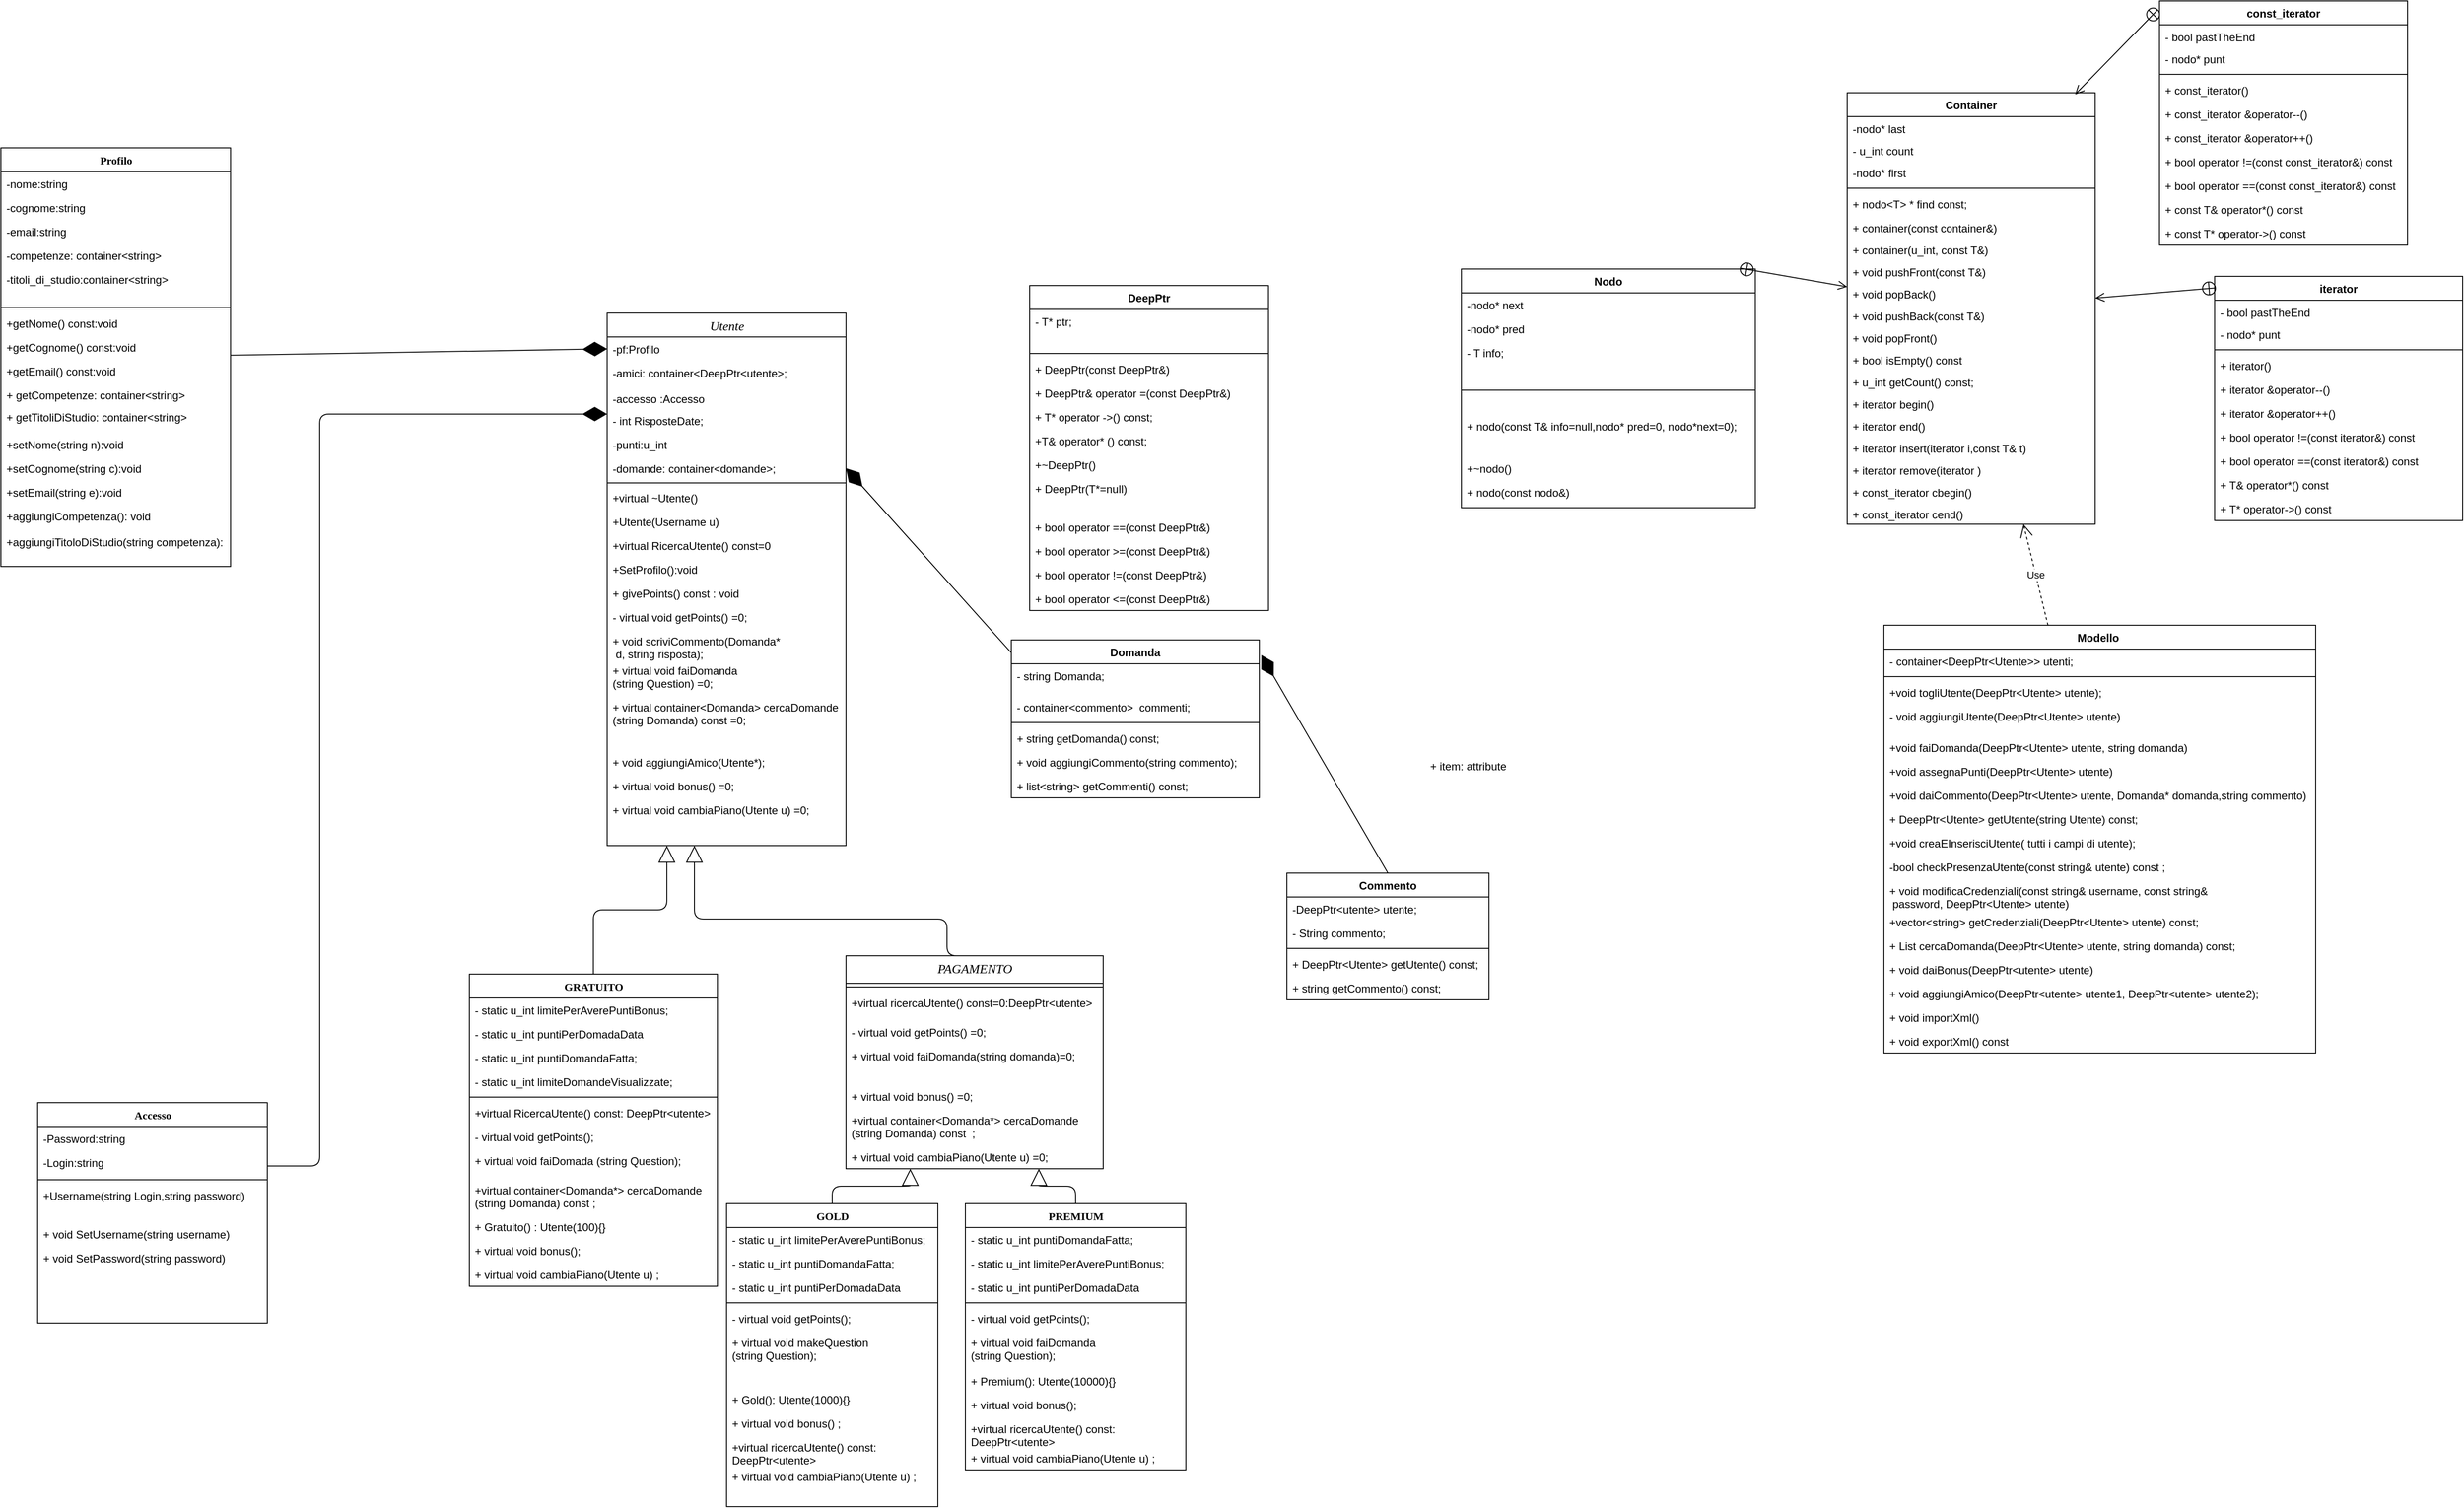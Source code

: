 <mxfile version="13.10.0" type="device"><diagram name="Page-1" id="9f46799a-70d6-7492-0946-bef42562c5a5"><mxGraphModel dx="2429" dy="1538" grid="1" gridSize="10" guides="1" tooltips="1" connect="1" arrows="1" fold="1" page="1" pageScale="1" pageWidth="1100" pageHeight="850" background="#ffffff" math="0" shadow="0"><root><mxCell id="0"/><mxCell id="1" parent="0"/><mxCell id="78961159f06e98e8-43" value="&lt;i style=&quot;font-weight: normal&quot;&gt;&lt;font style=&quot;font-size: 14px&quot;&gt;Utente&lt;/font&gt;&lt;/i&gt;" style="swimlane;html=1;fontStyle=1;align=center;verticalAlign=top;childLayout=stackLayout;horizontal=1;startSize=26;horizontalStack=0;resizeParent=1;resizeLast=0;collapsible=1;marginBottom=0;swimlaneFillColor=#ffffff;rounded=0;shadow=0;comic=0;labelBackgroundColor=none;strokeWidth=1;fillColor=none;fontFamily=Verdana;fontSize=12" parent="1" vertex="1"><mxGeometry x="440" y="50" width="260" height="580" as="geometry"><mxRectangle x="440" y="60" width="70" height="26" as="alternateBounds"/></mxGeometry></mxCell><mxCell id="78961159f06e98e8-44" value="-pf:Profilo" style="text;html=1;strokeColor=none;fillColor=none;align=left;verticalAlign=top;spacingLeft=4;spacingRight=4;whiteSpace=wrap;overflow=hidden;rotatable=0;points=[[0,0.5],[1,0.5]];portConstraint=eastwest;" parent="78961159f06e98e8-43" vertex="1"><mxGeometry y="26" width="260" height="26" as="geometry"/></mxCell><mxCell id="78961159f06e98e8-45" value="-amici: container&amp;lt;DeepPtr&amp;lt;utente&amp;gt;;" style="text;html=1;strokeColor=none;fillColor=none;align=left;verticalAlign=top;spacingLeft=4;spacingRight=4;whiteSpace=wrap;overflow=hidden;rotatable=0;points=[[0,0.5],[1,0.5]];portConstraint=eastwest;" parent="78961159f06e98e8-43" vertex="1"><mxGeometry y="52" width="260" height="28" as="geometry"/></mxCell><mxCell id="78961159f06e98e8-49" value="-accesso :Accesso" style="text;html=1;strokeColor=none;fillColor=none;align=left;verticalAlign=top;spacingLeft=4;spacingRight=4;whiteSpace=wrap;overflow=hidden;rotatable=0;points=[[0,0.5],[1,0.5]];portConstraint=eastwest;" parent="78961159f06e98e8-43" vertex="1"><mxGeometry y="80" width="260" height="24" as="geometry"/></mxCell><mxCell id="_XBUd3bwVFMLPnz5OPyf-1" value="- int RisposteDate;" style="text;strokeColor=none;fillColor=none;align=left;verticalAlign=top;spacingLeft=4;spacingRight=4;overflow=hidden;rotatable=0;points=[[0,0.5],[1,0.5]];portConstraint=eastwest;" parent="78961159f06e98e8-43" vertex="1"><mxGeometry y="104" width="260" height="26" as="geometry"/></mxCell><mxCell id="56yLz7SLn6J7k6yD0rm--25" value="-punti:u_int" style="text;html=1;strokeColor=none;fillColor=none;align=left;verticalAlign=top;spacingLeft=4;spacingRight=4;whiteSpace=wrap;overflow=hidden;rotatable=0;points=[[0,0.5],[1,0.5]];portConstraint=eastwest;" parent="78961159f06e98e8-43" vertex="1"><mxGeometry y="130" width="260" height="26" as="geometry"/></mxCell><mxCell id="56yLz7SLn6J7k6yD0rm--29" value="-domande: container&lt;domande&gt;;" style="text;strokeColor=none;fillColor=none;align=left;verticalAlign=top;spacingLeft=4;spacingRight=4;overflow=hidden;rotatable=0;points=[[0,0.5],[1,0.5]];portConstraint=eastwest;" parent="78961159f06e98e8-43" vertex="1"><mxGeometry y="156" width="260" height="26" as="geometry"/></mxCell><mxCell id="78961159f06e98e8-51" value="" style="line;html=1;strokeWidth=1;fillColor=none;align=left;verticalAlign=middle;spacingTop=-1;spacingLeft=3;spacingRight=3;rotatable=0;labelPosition=right;points=[];portConstraint=eastwest;" parent="78961159f06e98e8-43" vertex="1"><mxGeometry y="182" width="260" height="6" as="geometry"/></mxCell><mxCell id="78961159f06e98e8-53" value="+virtual ~Utente()" style="text;html=1;strokeColor=none;fillColor=none;align=left;verticalAlign=top;spacingLeft=4;spacingRight=4;whiteSpace=wrap;overflow=hidden;rotatable=0;points=[[0,0.5],[1,0.5]];portConstraint=eastwest;" parent="78961159f06e98e8-43" vertex="1"><mxGeometry y="188" width="260" height="26" as="geometry"/></mxCell><mxCell id="78961159f06e98e8-52" value="+Utente(Username u)" style="text;html=1;strokeColor=none;fillColor=none;align=left;verticalAlign=top;spacingLeft=4;spacingRight=4;whiteSpace=wrap;overflow=hidden;rotatable=0;points=[[0,0.5],[1,0.5]];portConstraint=eastwest;" parent="78961159f06e98e8-43" vertex="1"><mxGeometry y="214" width="260" height="26" as="geometry"/></mxCell><mxCell id="v5UPgxC0R2REi918HXMx-52" value="+virtual RicercaUtente() const=0" style="text;html=1;strokeColor=none;fillColor=none;align=left;verticalAlign=top;spacingLeft=4;spacingRight=4;whiteSpace=wrap;overflow=hidden;rotatable=0;points=[[0,0.5],[1,0.5]];portConstraint=eastwest;" parent="78961159f06e98e8-43" vertex="1"><mxGeometry y="240" width="260" height="26" as="geometry"/></mxCell><mxCell id="mXq1C8fhPcUwfYQWxl5j-1" value="+SetProfilo():void" style="text;html=1;strokeColor=none;fillColor=none;align=left;verticalAlign=top;spacingLeft=4;spacingRight=4;whiteSpace=wrap;overflow=hidden;rotatable=0;points=[[0,0.5],[1,0.5]];portConstraint=eastwest;" parent="78961159f06e98e8-43" vertex="1"><mxGeometry y="266" width="260" height="26" as="geometry"/></mxCell><mxCell id="56yLz7SLn6J7k6yD0rm--30" value="+ givePoints() const : void" style="text;strokeColor=none;fillColor=none;align=left;verticalAlign=top;spacingLeft=4;spacingRight=4;overflow=hidden;rotatable=0;points=[[0,0.5],[1,0.5]];portConstraint=eastwest;" parent="78961159f06e98e8-43" vertex="1"><mxGeometry y="292" width="260" height="26" as="geometry"/></mxCell><mxCell id="56yLz7SLn6J7k6yD0rm--32" value="- virtual void getPoints() =0;" style="text;strokeColor=none;fillColor=none;align=left;verticalAlign=top;spacingLeft=4;spacingRight=4;overflow=hidden;rotatable=0;points=[[0,0.5],[1,0.5]];portConstraint=eastwest;" parent="78961159f06e98e8-43" vertex="1"><mxGeometry y="318" width="260" height="26" as="geometry"/></mxCell><mxCell id="56yLz7SLn6J7k6yD0rm--33" value="+ void scriviCommento(Domanda*&#10; d, string risposta);" style="text;strokeColor=none;fillColor=none;align=left;verticalAlign=top;spacingLeft=4;spacingRight=4;overflow=hidden;rotatable=0;points=[[0,0.5],[1,0.5]];portConstraint=eastwest;" parent="78961159f06e98e8-43" vertex="1"><mxGeometry y="344" width="260" height="32" as="geometry"/></mxCell><mxCell id="56yLz7SLn6J7k6yD0rm--34" value="+ virtual void faiDomanda&#10;(string Question) =0;" style="text;strokeColor=none;fillColor=none;align=left;verticalAlign=top;spacingLeft=4;spacingRight=4;overflow=hidden;rotatable=0;points=[[0,0.5],[1,0.5]];portConstraint=eastwest;" parent="78961159f06e98e8-43" vertex="1"><mxGeometry y="376" width="260" height="40" as="geometry"/></mxCell><mxCell id="56yLz7SLn6J7k6yD0rm--35" value="+ virtual container&lt;Domanda&gt; cercaDomande&#10;(string Domanda) const =0;" style="text;strokeColor=none;fillColor=none;align=left;verticalAlign=top;spacingLeft=4;spacingRight=4;overflow=hidden;rotatable=0;points=[[0,0.5],[1,0.5]];portConstraint=eastwest;" parent="78961159f06e98e8-43" vertex="1"><mxGeometry y="416" width="260" height="60" as="geometry"/></mxCell><mxCell id="56yLz7SLn6J7k6yD0rm--44" value="+ void aggiungiAmico(Utente*);" style="text;strokeColor=none;fillColor=none;align=left;verticalAlign=top;spacingLeft=4;spacingRight=4;overflow=hidden;rotatable=0;points=[[0,0.5],[1,0.5]];portConstraint=eastwest;" parent="78961159f06e98e8-43" vertex="1"><mxGeometry y="476" width="260" height="26" as="geometry"/></mxCell><mxCell id="GZk9eqUHCulOPam63cJb-39" value="+ virtual void bonus() =0;" style="text;strokeColor=none;fillColor=none;align=left;verticalAlign=top;spacingLeft=4;spacingRight=4;overflow=hidden;rotatable=0;points=[[0,0.5],[1,0.5]];portConstraint=eastwest;" parent="78961159f06e98e8-43" vertex="1"><mxGeometry y="502" width="260" height="26" as="geometry"/></mxCell><mxCell id="Mw7iGBzlitFwrQ_gvFnd-4" value="+ virtual void cambiaPiano(Utente u) =0;" style="text;strokeColor=none;fillColor=none;align=left;verticalAlign=top;spacingLeft=4;spacingRight=4;overflow=hidden;rotatable=0;points=[[0,0.5],[1,0.5]];portConstraint=eastwest;" vertex="1" parent="78961159f06e98e8-43"><mxGeometry y="528" width="260" height="26" as="geometry"/></mxCell><mxCell id="78961159f06e98e8-82" value="GRATUITO" style="swimlane;html=1;fontStyle=1;align=center;verticalAlign=top;childLayout=stackLayout;horizontal=1;startSize=26;horizontalStack=0;resizeParent=1;resizeLast=0;collapsible=1;marginBottom=0;swimlaneFillColor=#ffffff;rounded=0;shadow=0;comic=0;labelBackgroundColor=none;strokeWidth=1;fillColor=none;fontFamily=Verdana;fontSize=12" parent="1" vertex="1"><mxGeometry x="290" y="770" width="270" height="340" as="geometry"/></mxCell><mxCell id="poMC7Sx1ycby5yZ2qJ_n-63" value="- static u_int limitePerAverePuntiBonus;" style="text;strokeColor=none;fillColor=none;align=left;verticalAlign=top;spacingLeft=4;spacingRight=4;overflow=hidden;rotatable=0;points=[[0,0.5],[1,0.5]];portConstraint=eastwest;" parent="78961159f06e98e8-82" vertex="1"><mxGeometry y="26" width="270" height="26" as="geometry"/></mxCell><mxCell id="poMC7Sx1ycby5yZ2qJ_n-49" value="- static u_int puntiPerDomadaData" style="text;strokeColor=none;fillColor=none;align=left;verticalAlign=top;spacingLeft=4;spacingRight=4;overflow=hidden;rotatable=0;points=[[0,0.5],[1,0.5]];portConstraint=eastwest;" parent="78961159f06e98e8-82" vertex="1"><mxGeometry y="52" width="270" height="26" as="geometry"/></mxCell><mxCell id="poMC7Sx1ycby5yZ2qJ_n-65" value="- static u_int puntiDomandaFatta;" style="text;strokeColor=none;fillColor=none;align=left;verticalAlign=top;spacingLeft=4;spacingRight=4;overflow=hidden;rotatable=0;points=[[0,0.5],[1,0.5]];portConstraint=eastwest;" parent="78961159f06e98e8-82" vertex="1"><mxGeometry y="78" width="270" height="26" as="geometry"/></mxCell><mxCell id="poMC7Sx1ycby5yZ2qJ_n-68" value="- static u_int limiteDomandeVisualizzate;" style="text;strokeColor=none;fillColor=none;align=left;verticalAlign=top;spacingLeft=4;spacingRight=4;overflow=hidden;rotatable=0;points=[[0,0.5],[1,0.5]];portConstraint=eastwest;" parent="78961159f06e98e8-82" vertex="1"><mxGeometry y="104" width="270" height="26" as="geometry"/></mxCell><mxCell id="poMC7Sx1ycby5yZ2qJ_n-64" value="" style="line;strokeWidth=1;fillColor=none;align=left;verticalAlign=middle;spacingTop=-1;spacingLeft=3;spacingRight=3;rotatable=0;labelPosition=right;points=[];portConstraint=eastwest;" parent="78961159f06e98e8-82" vertex="1"><mxGeometry y="130" width="270" height="8" as="geometry"/></mxCell><mxCell id="v5UPgxC0R2REi918HXMx-55" value="+virtual RicercaUtente() const: DeepPtr&amp;lt;utente&amp;gt;" style="text;html=1;strokeColor=none;fillColor=none;align=left;verticalAlign=top;spacingLeft=4;spacingRight=4;whiteSpace=wrap;overflow=hidden;rotatable=0;points=[[0,0.5],[1,0.5]];portConstraint=eastwest;" parent="78961159f06e98e8-82" vertex="1"><mxGeometry y="138" width="270" height="26" as="geometry"/></mxCell><mxCell id="56yLz7SLn6J7k6yD0rm--36" value="- virtual void getPoints();" style="text;strokeColor=none;fillColor=none;align=left;verticalAlign=top;spacingLeft=4;spacingRight=4;overflow=hidden;rotatable=0;points=[[0,0.5],[1,0.5]];portConstraint=eastwest;" parent="78961159f06e98e8-82" vertex="1"><mxGeometry y="164" width="270" height="26" as="geometry"/></mxCell><mxCell id="56yLz7SLn6J7k6yD0rm--37" value="+ virtual void faiDomada (string Question);" style="text;strokeColor=none;fillColor=none;align=left;verticalAlign=top;spacingLeft=4;spacingRight=4;overflow=hidden;rotatable=0;points=[[0,0.5],[1,0.5]];portConstraint=eastwest;" parent="78961159f06e98e8-82" vertex="1"><mxGeometry y="190" width="270" height="32" as="geometry"/></mxCell><mxCell id="56yLz7SLn6J7k6yD0rm--38" value="+virtual container&lt;Domanda*&gt; cercaDomande&#10;(string Domanda) const ;" style="text;strokeColor=none;fillColor=none;align=left;verticalAlign=top;spacingLeft=4;spacingRight=4;overflow=hidden;rotatable=0;points=[[0,0.5],[1,0.5]];portConstraint=eastwest;" parent="78961159f06e98e8-82" vertex="1"><mxGeometry y="222" width="270" height="40" as="geometry"/></mxCell><mxCell id="56yLz7SLn6J7k6yD0rm--45" value="+ Gratuito() : Utente(100){}" style="text;strokeColor=none;fillColor=none;align=left;verticalAlign=top;spacingLeft=4;spacingRight=4;overflow=hidden;rotatable=0;points=[[0,0.5],[1,0.5]];portConstraint=eastwest;" parent="78961159f06e98e8-82" vertex="1"><mxGeometry y="262" width="270" height="26" as="geometry"/></mxCell><mxCell id="GZk9eqUHCulOPam63cJb-40" value="+ virtual void bonus();" style="text;strokeColor=none;fillColor=none;align=left;verticalAlign=top;spacingLeft=4;spacingRight=4;overflow=hidden;rotatable=0;points=[[0,0.5],[1,0.5]];portConstraint=eastwest;" parent="78961159f06e98e8-82" vertex="1"><mxGeometry y="288" width="270" height="26" as="geometry"/></mxCell><mxCell id="Mw7iGBzlitFwrQ_gvFnd-5" value="+ virtual void cambiaPiano(Utente u) ;" style="text;strokeColor=none;fillColor=none;align=left;verticalAlign=top;spacingLeft=4;spacingRight=4;overflow=hidden;rotatable=0;points=[[0,0.5],[1,0.5]];portConstraint=eastwest;" vertex="1" parent="78961159f06e98e8-82"><mxGeometry y="314" width="270" height="26" as="geometry"/></mxCell><mxCell id="78961159f06e98e8-126" style="edgeStyle=orthogonalEdgeStyle;html=1;labelBackgroundColor=none;startFill=0;startSize=8;endArrow=block;endFill=0;endSize=16;fontFamily=Verdana;fontSize=12;exitX=0.5;exitY=0;exitDx=0;exitDy=0;" parent="1" source="78961159f06e98e8-108" target="78961159f06e98e8-43" edge="1"><mxGeometry relative="1" as="geometry"><Array as="points"><mxPoint x="810" y="710"/><mxPoint x="535" y="710"/></Array><mxPoint x="820" y="660" as="sourcePoint"/></mxGeometry></mxCell><mxCell id="78961159f06e98e8-108" value="&lt;span style=&quot;font-weight: normal&quot;&gt;&lt;i&gt;&lt;font style=&quot;font-size: 14px&quot;&gt;PAGAMENTO&lt;/font&gt;&lt;/i&gt;&lt;/span&gt;" style="swimlane;html=1;fontStyle=1;align=center;verticalAlign=top;childLayout=stackLayout;horizontal=1;startSize=30;horizontalStack=0;resizeParent=1;resizeLast=0;collapsible=1;marginBottom=0;swimlaneFillColor=#ffffff;rounded=0;shadow=0;comic=0;labelBackgroundColor=none;strokeWidth=1;fillColor=none;fontFamily=Verdana;fontSize=12" parent="1" vertex="1"><mxGeometry x="700" y="750" width="280" height="232" as="geometry"/></mxCell><mxCell id="78961159f06e98e8-116" value="" style="line;html=1;strokeWidth=1;fillColor=none;align=left;verticalAlign=middle;spacingTop=-1;spacingLeft=3;spacingRight=3;rotatable=0;labelPosition=right;points=[];portConstraint=eastwest;" parent="78961159f06e98e8-108" vertex="1"><mxGeometry y="30" width="280" height="8" as="geometry"/></mxCell><mxCell id="56yLz7SLn6J7k6yD0rm--50" value="+virtual ricercaUtente() const=0:DeepPtr&amp;lt;utente&amp;gt;&amp;nbsp;" style="text;html=1;strokeColor=none;fillColor=none;align=left;verticalAlign=top;spacingLeft=4;spacingRight=4;whiteSpace=wrap;overflow=hidden;rotatable=0;points=[[0,0.5],[1,0.5]];portConstraint=eastwest;" parent="78961159f06e98e8-108" vertex="1"><mxGeometry y="38" width="280" height="32" as="geometry"/></mxCell><mxCell id="56yLz7SLn6J7k6yD0rm--51" value="- virtual void getPoints() =0;" style="text;strokeColor=none;fillColor=none;align=left;verticalAlign=top;spacingLeft=4;spacingRight=4;overflow=hidden;rotatable=0;points=[[0,0.5],[1,0.5]];portConstraint=eastwest;" parent="78961159f06e98e8-108" vertex="1"><mxGeometry y="70" width="280" height="26" as="geometry"/></mxCell><mxCell id="56yLz7SLn6J7k6yD0rm--52" value="+ virtual void faiDomanda(string domanda)=0;" style="text;strokeColor=none;fillColor=none;align=left;verticalAlign=top;spacingLeft=4;spacingRight=4;overflow=hidden;rotatable=0;points=[[0,0.5],[1,0.5]];portConstraint=eastwest;" parent="78961159f06e98e8-108" vertex="1"><mxGeometry y="96" width="280" height="44" as="geometry"/></mxCell><mxCell id="GZk9eqUHCulOPam63cJb-41" value="+ virtual void bonus() =0;" style="text;strokeColor=none;fillColor=none;align=left;verticalAlign=top;spacingLeft=4;spacingRight=4;overflow=hidden;rotatable=0;points=[[0,0.5],[1,0.5]];portConstraint=eastwest;" parent="78961159f06e98e8-108" vertex="1"><mxGeometry y="140" width="280" height="26" as="geometry"/></mxCell><mxCell id="_XBUd3bwVFMLPnz5OPyf-2" value="+virtual container&lt;Domanda*&gt; cercaDomande&#10;(string Domanda) const  ;" style="text;strokeColor=none;fillColor=none;align=left;verticalAlign=top;spacingLeft=4;spacingRight=4;overflow=hidden;rotatable=0;points=[[0,0.5],[1,0.5]];portConstraint=eastwest;" parent="78961159f06e98e8-108" vertex="1"><mxGeometry y="166" width="280" height="40" as="geometry"/></mxCell><mxCell id="Mw7iGBzlitFwrQ_gvFnd-8" value="+ virtual void cambiaPiano(Utente u) =0;" style="text;strokeColor=none;fillColor=none;align=left;verticalAlign=top;spacingLeft=4;spacingRight=4;overflow=hidden;rotatable=0;points=[[0,0.5],[1,0.5]];portConstraint=eastwest;" vertex="1" parent="78961159f06e98e8-108"><mxGeometry y="206" width="280" height="26" as="geometry"/></mxCell><mxCell id="v5UPgxC0R2REi918HXMx-1" value="PREMIUM" style="swimlane;html=1;fontStyle=1;align=center;verticalAlign=top;childLayout=stackLayout;horizontal=1;startSize=26;horizontalStack=0;resizeParent=1;resizeLast=0;collapsible=1;marginBottom=0;swimlaneFillColor=#ffffff;rounded=0;shadow=0;comic=0;labelBackgroundColor=none;strokeWidth=1;fillColor=none;fontFamily=Verdana;fontSize=12" parent="1" vertex="1"><mxGeometry x="830" y="1020" width="240" height="290" as="geometry"/></mxCell><mxCell id="poMC7Sx1ycby5yZ2qJ_n-67" value="- static u_int puntiDomandaFatta;" style="text;strokeColor=none;fillColor=none;align=left;verticalAlign=top;spacingLeft=4;spacingRight=4;overflow=hidden;rotatable=0;points=[[0,0.5],[1,0.5]];portConstraint=eastwest;" parent="v5UPgxC0R2REi918HXMx-1" vertex="1"><mxGeometry y="26" width="240" height="26" as="geometry"/></mxCell><mxCell id="poMC7Sx1ycby5yZ2qJ_n-62" value="- static u_int limitePerAverePuntiBonus;" style="text;strokeColor=none;fillColor=none;align=left;verticalAlign=top;spacingLeft=4;spacingRight=4;overflow=hidden;rotatable=0;points=[[0,0.5],[1,0.5]];portConstraint=eastwest;" parent="v5UPgxC0R2REi918HXMx-1" vertex="1"><mxGeometry y="52" width="240" height="26" as="geometry"/></mxCell><mxCell id="poMC7Sx1ycby5yZ2qJ_n-51" value="- static u_int puntiPerDomadaData" style="text;strokeColor=none;fillColor=none;align=left;verticalAlign=top;spacingLeft=4;spacingRight=4;overflow=hidden;rotatable=0;points=[[0,0.5],[1,0.5]];portConstraint=eastwest;" parent="v5UPgxC0R2REi918HXMx-1" vertex="1"><mxGeometry y="78" width="240" height="26" as="geometry"/></mxCell><mxCell id="v5UPgxC0R2REi918HXMx-4" value="" style="line;html=1;strokeWidth=1;fillColor=none;align=left;verticalAlign=middle;spacingTop=-1;spacingLeft=3;spacingRight=3;rotatable=0;labelPosition=right;points=[];portConstraint=eastwest;" parent="v5UPgxC0R2REi918HXMx-1" vertex="1"><mxGeometry y="104" width="240" height="8" as="geometry"/></mxCell><mxCell id="56yLz7SLn6J7k6yD0rm--41" value="- virtual void getPoints();" style="text;strokeColor=none;fillColor=none;align=left;verticalAlign=top;spacingLeft=4;spacingRight=4;overflow=hidden;rotatable=0;points=[[0,0.5],[1,0.5]];portConstraint=eastwest;" parent="v5UPgxC0R2REi918HXMx-1" vertex="1"><mxGeometry y="112" width="240" height="26" as="geometry"/></mxCell><mxCell id="56yLz7SLn6J7k6yD0rm--43" value="+ virtual void faiDomanda&#10;(string Question);" style="text;strokeColor=none;fillColor=none;align=left;verticalAlign=top;spacingLeft=4;spacingRight=4;overflow=hidden;rotatable=0;points=[[0,0.5],[1,0.5]];portConstraint=eastwest;" parent="v5UPgxC0R2REi918HXMx-1" vertex="1"><mxGeometry y="138" width="240" height="42" as="geometry"/></mxCell><mxCell id="56yLz7SLn6J7k6yD0rm--47" value="+ Premium(): Utente(10000){}" style="text;strokeColor=none;fillColor=none;align=left;verticalAlign=top;spacingLeft=4;spacingRight=4;overflow=hidden;rotatable=0;points=[[0,0.5],[1,0.5]];portConstraint=eastwest;" parent="v5UPgxC0R2REi918HXMx-1" vertex="1"><mxGeometry y="180" width="240" height="26" as="geometry"/></mxCell><mxCell id="GZk9eqUHCulOPam63cJb-43" value="+ virtual void bonus();" style="text;strokeColor=none;fillColor=none;align=left;verticalAlign=top;spacingLeft=4;spacingRight=4;overflow=hidden;rotatable=0;points=[[0,0.5],[1,0.5]];portConstraint=eastwest;" parent="v5UPgxC0R2REi918HXMx-1" vertex="1"><mxGeometry y="206" width="240" height="26" as="geometry"/></mxCell><mxCell id="_XBUd3bwVFMLPnz5OPyf-20" value="+virtual ricercaUtente() const: DeepPtr&amp;lt;utente&amp;gt;&amp;nbsp;" style="text;html=1;strokeColor=none;fillColor=none;align=left;verticalAlign=top;spacingLeft=4;spacingRight=4;whiteSpace=wrap;overflow=hidden;rotatable=0;points=[[0,0.5],[1,0.5]];portConstraint=eastwest;" parent="v5UPgxC0R2REi918HXMx-1" vertex="1"><mxGeometry y="232" width="240" height="32" as="geometry"/></mxCell><mxCell id="Mw7iGBzlitFwrQ_gvFnd-7" value="+ virtual void cambiaPiano(Utente u) ;" style="text;strokeColor=none;fillColor=none;align=left;verticalAlign=top;spacingLeft=4;spacingRight=4;overflow=hidden;rotatable=0;points=[[0,0.5],[1,0.5]];portConstraint=eastwest;" vertex="1" parent="v5UPgxC0R2REi918HXMx-1"><mxGeometry y="264" width="240" height="26" as="geometry"/></mxCell><mxCell id="v5UPgxC0R2REi918HXMx-7" value="GOLD" style="swimlane;html=1;fontStyle=1;align=center;verticalAlign=top;childLayout=stackLayout;horizontal=1;startSize=26;horizontalStack=0;resizeParent=1;resizeLast=0;collapsible=1;marginBottom=0;swimlaneFillColor=#ffffff;rounded=0;shadow=0;comic=0;labelBackgroundColor=none;strokeWidth=1;fillColor=none;fontFamily=Verdana;fontSize=12" parent="1" vertex="1"><mxGeometry x="570" y="1020" width="230" height="330" as="geometry"/></mxCell><mxCell id="poMC7Sx1ycby5yZ2qJ_n-52" value="- static u_int limitePerAverePuntiBonus;" style="text;strokeColor=none;fillColor=none;align=left;verticalAlign=top;spacingLeft=4;spacingRight=4;overflow=hidden;rotatable=0;points=[[0,0.5],[1,0.5]];portConstraint=eastwest;" parent="v5UPgxC0R2REi918HXMx-7" vertex="1"><mxGeometry y="26" width="230" height="26" as="geometry"/></mxCell><mxCell id="poMC7Sx1ycby5yZ2qJ_n-66" value="- static u_int puntiDomandaFatta;" style="text;strokeColor=none;fillColor=none;align=left;verticalAlign=top;spacingLeft=4;spacingRight=4;overflow=hidden;rotatable=0;points=[[0,0.5],[1,0.5]];portConstraint=eastwest;" parent="v5UPgxC0R2REi918HXMx-7" vertex="1"><mxGeometry y="52" width="230" height="26" as="geometry"/></mxCell><mxCell id="poMC7Sx1ycby5yZ2qJ_n-50" value="- static u_int puntiPerDomadaData" style="text;strokeColor=none;fillColor=none;align=left;verticalAlign=top;spacingLeft=4;spacingRight=4;overflow=hidden;rotatable=0;points=[[0,0.5],[1,0.5]];portConstraint=eastwest;" parent="v5UPgxC0R2REi918HXMx-7" vertex="1"><mxGeometry y="78" width="230" height="26" as="geometry"/></mxCell><mxCell id="v5UPgxC0R2REi918HXMx-10" value="" style="line;html=1;strokeWidth=1;fillColor=none;align=left;verticalAlign=middle;spacingTop=-1;spacingLeft=3;spacingRight=3;rotatable=0;labelPosition=right;points=[];portConstraint=eastwest;" parent="v5UPgxC0R2REi918HXMx-7" vertex="1"><mxGeometry y="104" width="230" height="8" as="geometry"/></mxCell><mxCell id="56yLz7SLn6J7k6yD0rm--40" value="- virtual void getPoints();" style="text;strokeColor=none;fillColor=none;align=left;verticalAlign=top;spacingLeft=4;spacingRight=4;overflow=hidden;rotatable=0;points=[[0,0.5],[1,0.5]];portConstraint=eastwest;" parent="v5UPgxC0R2REi918HXMx-7" vertex="1"><mxGeometry y="112" width="230" height="26" as="geometry"/></mxCell><mxCell id="56yLz7SLn6J7k6yD0rm--42" value="+ virtual void makeQuestion&#10;(string Question);" style="text;strokeColor=none;fillColor=none;align=left;verticalAlign=top;spacingLeft=4;spacingRight=4;overflow=hidden;rotatable=0;points=[[0,0.5],[1,0.5]];portConstraint=eastwest;" parent="v5UPgxC0R2REi918HXMx-7" vertex="1"><mxGeometry y="138" width="230" height="62" as="geometry"/></mxCell><mxCell id="56yLz7SLn6J7k6yD0rm--46" value="+ Gold(): Utente(1000){}" style="text;strokeColor=none;fillColor=none;align=left;verticalAlign=top;spacingLeft=4;spacingRight=4;overflow=hidden;rotatable=0;points=[[0,0.5],[1,0.5]];portConstraint=eastwest;" parent="v5UPgxC0R2REi918HXMx-7" vertex="1"><mxGeometry y="200" width="230" height="26" as="geometry"/></mxCell><mxCell id="GZk9eqUHCulOPam63cJb-42" value="+ virtual void bonus() ;" style="text;strokeColor=none;fillColor=none;align=left;verticalAlign=top;spacingLeft=4;spacingRight=4;overflow=hidden;rotatable=0;points=[[0,0.5],[1,0.5]];portConstraint=eastwest;" parent="v5UPgxC0R2REi918HXMx-7" vertex="1"><mxGeometry y="226" width="230" height="26" as="geometry"/></mxCell><mxCell id="_XBUd3bwVFMLPnz5OPyf-19" value="+virtual ricercaUtente() const: DeepPtr&amp;lt;utente&amp;gt;&amp;nbsp;" style="text;html=1;strokeColor=none;fillColor=none;align=left;verticalAlign=top;spacingLeft=4;spacingRight=4;whiteSpace=wrap;overflow=hidden;rotatable=0;points=[[0,0.5],[1,0.5]];portConstraint=eastwest;" parent="v5UPgxC0R2REi918HXMx-7" vertex="1"><mxGeometry y="252" width="230" height="32" as="geometry"/></mxCell><mxCell id="Mw7iGBzlitFwrQ_gvFnd-6" value="+ virtual void cambiaPiano(Utente u) ;" style="text;strokeColor=none;fillColor=none;align=left;verticalAlign=top;spacingLeft=4;spacingRight=4;overflow=hidden;rotatable=0;points=[[0,0.5],[1,0.5]];portConstraint=eastwest;" vertex="1" parent="v5UPgxC0R2REi918HXMx-7"><mxGeometry y="284" width="230" height="26" as="geometry"/></mxCell><mxCell id="v5UPgxC0R2REi918HXMx-13" value="" style="endArrow=block;endSize=16;endFill=0;html=1;entryX=0.75;entryY=1;entryDx=0;entryDy=0;exitX=0.5;exitY=0;exitDx=0;exitDy=0;edgeStyle=orthogonalEdgeStyle;" parent="1" source="v5UPgxC0R2REi918HXMx-1" target="78961159f06e98e8-108" edge="1"><mxGeometry width="160" relative="1" as="geometry"><mxPoint x="580" y="670" as="sourcePoint"/><mxPoint x="740" y="670" as="targetPoint"/></mxGeometry></mxCell><mxCell id="v5UPgxC0R2REi918HXMx-14" value="" style="endArrow=block;endSize=16;endFill=0;html=1;exitX=0.5;exitY=0;exitDx=0;exitDy=0;entryX=0.25;entryY=1;entryDx=0;entryDy=0;edgeStyle=orthogonalEdgeStyle;" parent="1" source="v5UPgxC0R2REi918HXMx-7" target="78961159f06e98e8-108" edge="1"><mxGeometry width="160" relative="1" as="geometry"><mxPoint x="530" y="780" as="sourcePoint"/><mxPoint x="690" y="780" as="targetPoint"/></mxGeometry></mxCell><mxCell id="v5UPgxC0R2REi918HXMx-19" value="" style="endArrow=diamondThin;endFill=1;endSize=24;html=1;entryX=0;entryY=0.5;entryDx=0;entryDy=0;" parent="1" source="v5UPgxC0R2REi918HXMx-34" target="78961159f06e98e8-44" edge="1"><mxGeometry width="160" relative="1" as="geometry"><mxPoint x="20" y="99" as="sourcePoint"/><mxPoint x="420" y="100" as="targetPoint"/></mxGeometry></mxCell><mxCell id="v5UPgxC0R2REi918HXMx-20" value="Accesso" style="swimlane;html=1;fontStyle=1;align=center;verticalAlign=top;childLayout=stackLayout;horizontal=1;startSize=26;horizontalStack=0;resizeParent=1;resizeLast=0;collapsible=1;marginBottom=0;swimlaneFillColor=#ffffff;rounded=0;shadow=0;comic=0;labelBackgroundColor=none;strokeWidth=1;fillColor=none;fontFamily=Verdana;fontSize=12" parent="1" vertex="1"><mxGeometry x="-180" y="910" width="250" height="240" as="geometry"/></mxCell><mxCell id="GZk9eqUHCulOPam63cJb-35" value="-Password:string" style="text;strokeColor=none;fillColor=none;align=left;verticalAlign=top;spacingLeft=4;spacingRight=4;overflow=hidden;rotatable=0;points=[[0,0.5],[1,0.5]];portConstraint=eastwest;" parent="v5UPgxC0R2REi918HXMx-20" vertex="1"><mxGeometry y="26" width="250" height="26" as="geometry"/></mxCell><mxCell id="v5UPgxC0R2REi918HXMx-21" value="-Login:string" style="text;html=1;strokeColor=none;fillColor=none;align=left;verticalAlign=top;spacingLeft=4;spacingRight=4;whiteSpace=wrap;overflow=hidden;rotatable=0;points=[[0,0.5],[1,0.5]];portConstraint=eastwest;" parent="v5UPgxC0R2REi918HXMx-20" vertex="1"><mxGeometry y="52" width="250" height="28" as="geometry"/></mxCell><mxCell id="v5UPgxC0R2REi918HXMx-24" value="" style="line;html=1;strokeWidth=1;fillColor=none;align=left;verticalAlign=middle;spacingTop=-1;spacingLeft=3;spacingRight=3;rotatable=0;labelPosition=right;points=[];portConstraint=eastwest;" parent="v5UPgxC0R2REi918HXMx-20" vertex="1"><mxGeometry y="80" width="250" height="8" as="geometry"/></mxCell><mxCell id="v5UPgxC0R2REi918HXMx-25" value="+Username(string Login,string password)" style="text;html=1;strokeColor=none;fillColor=none;align=left;verticalAlign=top;spacingLeft=4;spacingRight=4;whiteSpace=wrap;overflow=hidden;rotatable=0;points=[[0,0.5],[1,0.5]];portConstraint=eastwest;" parent="v5UPgxC0R2REi918HXMx-20" vertex="1"><mxGeometry y="88" width="250" height="42" as="geometry"/></mxCell><mxCell id="GZk9eqUHCulOPam63cJb-36" value="+ void SetUsername(string username)" style="text;strokeColor=none;fillColor=none;align=left;verticalAlign=top;spacingLeft=4;spacingRight=4;overflow=hidden;rotatable=0;points=[[0,0.5],[1,0.5]];portConstraint=eastwest;" parent="v5UPgxC0R2REi918HXMx-20" vertex="1"><mxGeometry y="130" width="250" height="26" as="geometry"/></mxCell><mxCell id="GZk9eqUHCulOPam63cJb-37" value="+ void SetPassword(string password)" style="text;strokeColor=none;fillColor=none;align=left;verticalAlign=top;spacingLeft=4;spacingRight=4;overflow=hidden;rotatable=0;points=[[0,0.5],[1,0.5]];portConstraint=eastwest;" parent="v5UPgxC0R2REi918HXMx-20" vertex="1"><mxGeometry y="156" width="250" height="26" as="geometry"/></mxCell><mxCell id="v5UPgxC0R2REi918HXMx-34" value="Profilo" style="swimlane;html=1;fontStyle=1;align=center;verticalAlign=top;childLayout=stackLayout;horizontal=1;startSize=26;horizontalStack=0;resizeParent=1;resizeLast=0;collapsible=1;marginBottom=0;swimlaneFillColor=#ffffff;rounded=0;shadow=0;comic=0;labelBackgroundColor=none;strokeWidth=1;fillColor=none;fontFamily=Verdana;fontSize=12" parent="1" vertex="1"><mxGeometry x="-220" y="-130" width="250" height="456" as="geometry"/></mxCell><mxCell id="v5UPgxC0R2REi918HXMx-43" value="-nome:string" style="text;html=1;strokeColor=none;fillColor=none;align=left;verticalAlign=top;spacingLeft=4;spacingRight=4;whiteSpace=wrap;overflow=hidden;rotatable=0;points=[[0,0.5],[1,0.5]];portConstraint=eastwest;" parent="v5UPgxC0R2REi918HXMx-34" vertex="1"><mxGeometry y="26" width="250" height="26" as="geometry"/></mxCell><mxCell id="v5UPgxC0R2REi918HXMx-59" value="-cognome:string" style="text;html=1;strokeColor=none;fillColor=none;align=left;verticalAlign=top;spacingLeft=4;spacingRight=4;whiteSpace=wrap;overflow=hidden;rotatable=0;points=[[0,0.5],[1,0.5]];portConstraint=eastwest;" parent="v5UPgxC0R2REi918HXMx-34" vertex="1"><mxGeometry y="52" width="250" height="26" as="geometry"/></mxCell><mxCell id="v5UPgxC0R2REi918HXMx-60" value="-email:string" style="text;html=1;strokeColor=none;fillColor=none;align=left;verticalAlign=top;spacingLeft=4;spacingRight=4;whiteSpace=wrap;overflow=hidden;rotatable=0;points=[[0,0.5],[1,0.5]];portConstraint=eastwest;" parent="v5UPgxC0R2REi918HXMx-34" vertex="1"><mxGeometry y="78" width="250" height="26" as="geometry"/></mxCell><mxCell id="v5UPgxC0R2REi918HXMx-71" value="-competenze: container&amp;lt;string&amp;gt;" style="text;html=1;strokeColor=none;fillColor=none;align=left;verticalAlign=top;spacingLeft=4;spacingRight=4;whiteSpace=wrap;overflow=hidden;rotatable=0;points=[[0,0.5],[1,0.5]];portConstraint=eastwest;" parent="v5UPgxC0R2REi918HXMx-34" vertex="1"><mxGeometry y="104" width="250" height="26" as="geometry"/></mxCell><mxCell id="v5UPgxC0R2REi918HXMx-61" value="-titoli_di_studio:container&amp;lt;string&amp;gt;" style="text;html=1;strokeColor=none;fillColor=none;align=left;verticalAlign=top;spacingLeft=4;spacingRight=4;whiteSpace=wrap;overflow=hidden;rotatable=0;points=[[0,0.5],[1,0.5]];portConstraint=eastwest;" parent="v5UPgxC0R2REi918HXMx-34" vertex="1"><mxGeometry y="130" width="250" height="40" as="geometry"/></mxCell><mxCell id="v5UPgxC0R2REi918HXMx-53" value="" style="line;html=1;strokeWidth=1;fillColor=none;align=left;verticalAlign=middle;spacingTop=-1;spacingLeft=3;spacingRight=3;rotatable=0;labelPosition=right;points=[];portConstraint=eastwest;" parent="v5UPgxC0R2REi918HXMx-34" vertex="1"><mxGeometry y="170" width="250" height="8" as="geometry"/></mxCell><mxCell id="v5UPgxC0R2REi918HXMx-65" value="+getNome() const:void&amp;nbsp;" style="text;html=1;strokeColor=none;fillColor=none;align=left;verticalAlign=top;spacingLeft=4;spacingRight=4;whiteSpace=wrap;overflow=hidden;rotatable=0;points=[[0,0.5],[1,0.5]];portConstraint=eastwest;" parent="v5UPgxC0R2REi918HXMx-34" vertex="1"><mxGeometry y="178" width="250" height="26" as="geometry"/></mxCell><mxCell id="v5UPgxC0R2REi918HXMx-69" value="+getCognome() const:void" style="text;html=1;strokeColor=none;fillColor=none;align=left;verticalAlign=top;spacingLeft=4;spacingRight=4;whiteSpace=wrap;overflow=hidden;rotatable=0;points=[[0,0.5],[1,0.5]];portConstraint=eastwest;" parent="v5UPgxC0R2REi918HXMx-34" vertex="1"><mxGeometry y="204" width="250" height="26" as="geometry"/></mxCell><mxCell id="v5UPgxC0R2REi918HXMx-70" value="+getEmail() const:void" style="text;html=1;strokeColor=none;fillColor=none;align=left;verticalAlign=top;spacingLeft=4;spacingRight=4;whiteSpace=wrap;overflow=hidden;rotatable=0;points=[[0,0.5],[1,0.5]];portConstraint=eastwest;" parent="v5UPgxC0R2REi918HXMx-34" vertex="1"><mxGeometry y="230" width="250" height="26" as="geometry"/></mxCell><mxCell id="poMC7Sx1ycby5yZ2qJ_n-18" value="+ getCompetenze: container&lt;string&gt;" style="text;strokeColor=none;fillColor=none;align=left;verticalAlign=top;spacingLeft=4;spacingRight=4;overflow=hidden;rotatable=0;points=[[0,0.5],[1,0.5]];portConstraint=eastwest;" parent="v5UPgxC0R2REi918HXMx-34" vertex="1"><mxGeometry y="256" width="250" height="24" as="geometry"/></mxCell><mxCell id="poMC7Sx1ycby5yZ2qJ_n-19" value="+ getTitoliDiStudio: container&lt;string&gt;" style="text;strokeColor=none;fillColor=none;align=left;verticalAlign=top;spacingLeft=4;spacingRight=4;overflow=hidden;rotatable=0;points=[[0,0.5],[1,0.5]];portConstraint=eastwest;" parent="v5UPgxC0R2REi918HXMx-34" vertex="1"><mxGeometry y="280" width="250" height="30" as="geometry"/></mxCell><mxCell id="sVwfXMxKjgZvQV13MR9O-5" value="+setNome(string n):void" style="text;html=1;strokeColor=none;fillColor=none;align=left;verticalAlign=top;spacingLeft=4;spacingRight=4;whiteSpace=wrap;overflow=hidden;rotatable=0;points=[[0,0.5],[1,0.5]];portConstraint=eastwest;" parent="v5UPgxC0R2REi918HXMx-34" vertex="1"><mxGeometry y="310" width="250" height="26" as="geometry"/></mxCell><mxCell id="sVwfXMxKjgZvQV13MR9O-6" value="+setCognome(string c):void" style="text;html=1;strokeColor=none;fillColor=none;align=left;verticalAlign=top;spacingLeft=4;spacingRight=4;whiteSpace=wrap;overflow=hidden;rotatable=0;points=[[0,0.5],[1,0.5]];portConstraint=eastwest;" parent="v5UPgxC0R2REi918HXMx-34" vertex="1"><mxGeometry y="336" width="250" height="26" as="geometry"/></mxCell><mxCell id="sVwfXMxKjgZvQV13MR9O-7" value="+setEmail(string e):void" style="text;html=1;strokeColor=none;fillColor=none;align=left;verticalAlign=top;spacingLeft=4;spacingRight=4;whiteSpace=wrap;overflow=hidden;rotatable=0;points=[[0,0.5],[1,0.5]];portConstraint=eastwest;" parent="v5UPgxC0R2REi918HXMx-34" vertex="1"><mxGeometry y="362" width="250" height="26" as="geometry"/></mxCell><mxCell id="poMC7Sx1ycby5yZ2qJ_n-17" value="+aggiungiCompetenza(): void" style="text;strokeColor=none;fillColor=none;align=left;verticalAlign=top;spacingLeft=4;spacingRight=4;overflow=hidden;rotatable=0;points=[[0,0.5],[1,0.5]];portConstraint=eastwest;" parent="v5UPgxC0R2REi918HXMx-34" vertex="1"><mxGeometry y="388" width="250" height="28" as="geometry"/></mxCell><mxCell id="poMC7Sx1ycby5yZ2qJ_n-21" value="+aggiungiTitoloDiStudio(string competenza): void" style="text;strokeColor=none;fillColor=none;align=left;verticalAlign=top;spacingLeft=4;spacingRight=4;overflow=hidden;rotatable=0;points=[[0,0.5],[1,0.5]];portConstraint=eastwest;" parent="v5UPgxC0R2REi918HXMx-34" vertex="1"><mxGeometry y="416" width="250" height="30" as="geometry"/></mxCell><mxCell id="mXq1C8fhPcUwfYQWxl5j-4" value="" style="endArrow=block;endSize=16;endFill=0;html=1;entryX=0.25;entryY=1;entryDx=0;entryDy=0;exitX=0.5;exitY=0;exitDx=0;exitDy=0;edgeStyle=orthogonalEdgeStyle;" parent="1" source="78961159f06e98e8-82" target="78961159f06e98e8-43" edge="1"><mxGeometry width="160" relative="1" as="geometry"><mxPoint x="280" y="420" as="sourcePoint"/><mxPoint x="440" y="420" as="targetPoint"/></mxGeometry></mxCell><mxCell id="56yLz7SLn6J7k6yD0rm--27" value="" style="endArrow=diamondThin;endFill=1;endSize=24;html=1;edgeStyle=orthogonalEdgeStyle;" parent="1" source="v5UPgxC0R2REi918HXMx-20" edge="1"><mxGeometry width="160" relative="1" as="geometry"><mxPoint x="31.94" y="717.038" as="sourcePoint"/><mxPoint x="440" y="160" as="targetPoint"/><Array as="points"><mxPoint x="127" y="979"/><mxPoint x="127" y="160"/></Array></mxGeometry></mxCell><mxCell id="GZk9eqUHCulOPam63cJb-1" value="DeepPtr" style="swimlane;fontStyle=1;align=center;verticalAlign=top;childLayout=stackLayout;horizontal=1;startSize=26;horizontalStack=0;resizeParent=1;resizeParentMax=0;resizeLast=0;collapsible=1;marginBottom=0;" parent="1" vertex="1"><mxGeometry x="900" y="20" width="260" height="354" as="geometry"/></mxCell><mxCell id="GZk9eqUHCulOPam63cJb-2" value="- T* ptr;" style="text;strokeColor=none;fillColor=none;align=left;verticalAlign=top;spacingLeft=4;spacingRight=4;overflow=hidden;rotatable=0;points=[[0,0.5],[1,0.5]];portConstraint=eastwest;" parent="GZk9eqUHCulOPam63cJb-1" vertex="1"><mxGeometry y="26" width="260" height="44" as="geometry"/></mxCell><mxCell id="GZk9eqUHCulOPam63cJb-3" value="" style="line;strokeWidth=1;fillColor=none;align=left;verticalAlign=middle;spacingTop=-1;spacingLeft=3;spacingRight=3;rotatable=0;labelPosition=right;points=[];portConstraint=eastwest;" parent="GZk9eqUHCulOPam63cJb-1" vertex="1"><mxGeometry y="70" width="260" height="8" as="geometry"/></mxCell><mxCell id="GZk9eqUHCulOPam63cJb-6" value="+ DeepPtr(const DeepPtr&amp;)" style="text;strokeColor=none;fillColor=none;align=left;verticalAlign=top;spacingLeft=4;spacingRight=4;overflow=hidden;rotatable=0;points=[[0,0.5],[1,0.5]];portConstraint=eastwest;" parent="GZk9eqUHCulOPam63cJb-1" vertex="1"><mxGeometry y="78" width="260" height="26" as="geometry"/></mxCell><mxCell id="GZk9eqUHCulOPam63cJb-7" value="+ DeepPtr&amp; operator =(const DeepPtr&amp;)" style="text;strokeColor=none;fillColor=none;align=left;verticalAlign=top;spacingLeft=4;spacingRight=4;overflow=hidden;rotatable=0;points=[[0,0.5],[1,0.5]];portConstraint=eastwest;" parent="GZk9eqUHCulOPam63cJb-1" vertex="1"><mxGeometry y="104" width="260" height="26" as="geometry"/></mxCell><mxCell id="GZk9eqUHCulOPam63cJb-8" value="+ T* operator -&gt;() const;" style="text;strokeColor=none;fillColor=none;align=left;verticalAlign=top;spacingLeft=4;spacingRight=4;overflow=hidden;rotatable=0;points=[[0,0.5],[1,0.5]];portConstraint=eastwest;" parent="GZk9eqUHCulOPam63cJb-1" vertex="1"><mxGeometry y="130" width="260" height="26" as="geometry"/></mxCell><mxCell id="GZk9eqUHCulOPam63cJb-9" value="+T&amp; operator* () const;" style="text;strokeColor=none;fillColor=none;align=left;verticalAlign=top;spacingLeft=4;spacingRight=4;overflow=hidden;rotatable=0;points=[[0,0.5],[1,0.5]];portConstraint=eastwest;" parent="GZk9eqUHCulOPam63cJb-1" vertex="1"><mxGeometry y="156" width="260" height="26" as="geometry"/></mxCell><mxCell id="GZk9eqUHCulOPam63cJb-10" value="+~DeepPtr()" style="text;strokeColor=none;fillColor=none;align=left;verticalAlign=top;spacingLeft=4;spacingRight=4;overflow=hidden;rotatable=0;points=[[0,0.5],[1,0.5]];portConstraint=eastwest;" parent="GZk9eqUHCulOPam63cJb-1" vertex="1"><mxGeometry y="182" width="260" height="26" as="geometry"/></mxCell><mxCell id="GZk9eqUHCulOPam63cJb-4" value="+ DeepPtr(T*=null)" style="text;strokeColor=none;fillColor=none;align=left;verticalAlign=top;spacingLeft=4;spacingRight=4;overflow=hidden;rotatable=0;points=[[0,0.5],[1,0.5]];portConstraint=eastwest;" parent="GZk9eqUHCulOPam63cJb-1" vertex="1"><mxGeometry y="208" width="260" height="42" as="geometry"/></mxCell><mxCell id="GZk9eqUHCulOPam63cJb-30" value="+ bool operator ==(const DeepPtr&amp;) " style="text;strokeColor=none;fillColor=none;align=left;verticalAlign=top;spacingLeft=4;spacingRight=4;overflow=hidden;rotatable=0;points=[[0,0.5],[1,0.5]];portConstraint=eastwest;" parent="GZk9eqUHCulOPam63cJb-1" vertex="1"><mxGeometry y="250" width="260" height="26" as="geometry"/></mxCell><mxCell id="GZk9eqUHCulOPam63cJb-31" value="+ bool operator &gt;=(const DeepPtr&amp;) " style="text;strokeColor=none;fillColor=none;align=left;verticalAlign=top;spacingLeft=4;spacingRight=4;overflow=hidden;rotatable=0;points=[[0,0.5],[1,0.5]];portConstraint=eastwest;" parent="GZk9eqUHCulOPam63cJb-1" vertex="1"><mxGeometry y="276" width="260" height="26" as="geometry"/></mxCell><mxCell id="GZk9eqUHCulOPam63cJb-29" value="+ bool operator !=(const DeepPtr&amp;) " style="text;strokeColor=none;fillColor=none;align=left;verticalAlign=top;spacingLeft=4;spacingRight=4;overflow=hidden;rotatable=0;points=[[0,0.5],[1,0.5]];portConstraint=eastwest;" parent="GZk9eqUHCulOPam63cJb-1" vertex="1"><mxGeometry y="302" width="260" height="26" as="geometry"/></mxCell><mxCell id="GZk9eqUHCulOPam63cJb-32" value="+ bool operator &lt;=(const DeepPtr&amp;) " style="text;strokeColor=none;fillColor=none;align=left;verticalAlign=top;spacingLeft=4;spacingRight=4;overflow=hidden;rotatable=0;points=[[0,0.5],[1,0.5]];portConstraint=eastwest;" parent="GZk9eqUHCulOPam63cJb-1" vertex="1"><mxGeometry y="328" width="260" height="26" as="geometry"/></mxCell><mxCell id="GZk9eqUHCulOPam63cJb-11" value="Nodo" style="swimlane;fontStyle=1;align=center;verticalAlign=top;childLayout=stackLayout;horizontal=1;startSize=26;horizontalStack=0;resizeParent=1;resizeParentMax=0;resizeLast=0;collapsible=1;marginBottom=0;" parent="1" vertex="1"><mxGeometry x="1370" y="2" width="320" height="260" as="geometry"/></mxCell><mxCell id="GZk9eqUHCulOPam63cJb-16" value="-nodo* next" style="text;strokeColor=none;fillColor=none;align=left;verticalAlign=top;spacingLeft=4;spacingRight=4;overflow=hidden;rotatable=0;points=[[0,0.5],[1,0.5]];portConstraint=eastwest;" parent="GZk9eqUHCulOPam63cJb-11" vertex="1"><mxGeometry y="26" width="320" height="26" as="geometry"/></mxCell><mxCell id="poMC7Sx1ycby5yZ2qJ_n-1" value="-nodo* pred" style="text;strokeColor=none;fillColor=none;align=left;verticalAlign=top;spacingLeft=4;spacingRight=4;overflow=hidden;rotatable=0;points=[[0,0.5],[1,0.5]];portConstraint=eastwest;" parent="GZk9eqUHCulOPam63cJb-11" vertex="1"><mxGeometry y="52" width="320" height="26" as="geometry"/></mxCell><mxCell id="GZk9eqUHCulOPam63cJb-12" value="- T info;" style="text;strokeColor=none;fillColor=none;align=left;verticalAlign=top;spacingLeft=4;spacingRight=4;overflow=hidden;rotatable=0;points=[[0,0.5],[1,0.5]];portConstraint=eastwest;" parent="GZk9eqUHCulOPam63cJb-11" vertex="1"><mxGeometry y="78" width="320" height="28" as="geometry"/></mxCell><mxCell id="GZk9eqUHCulOPam63cJb-13" value="" style="line;strokeWidth=1;fillColor=none;align=left;verticalAlign=middle;spacingTop=-1;spacingLeft=3;spacingRight=3;rotatable=0;labelPosition=right;points=[];portConstraint=eastwest;" parent="GZk9eqUHCulOPam63cJb-11" vertex="1"><mxGeometry y="106" width="320" height="52" as="geometry"/></mxCell><mxCell id="GZk9eqUHCulOPam63cJb-14" value="+ nodo(const T&amp; info=null,nodo* pred=0, nodo*next=0);" style="text;strokeColor=none;fillColor=none;align=left;verticalAlign=top;spacingLeft=4;spacingRight=4;overflow=hidden;rotatable=0;points=[[0,0.5],[1,0.5]];portConstraint=eastwest;" parent="GZk9eqUHCulOPam63cJb-11" vertex="1"><mxGeometry y="158" width="320" height="46" as="geometry"/></mxCell><mxCell id="GZk9eqUHCulOPam63cJb-24" value="+~nodo()" style="text;strokeColor=none;fillColor=none;align=left;verticalAlign=top;spacingLeft=4;spacingRight=4;overflow=hidden;rotatable=0;points=[[0,0.5],[1,0.5]];portConstraint=eastwest;" parent="GZk9eqUHCulOPam63cJb-11" vertex="1"><mxGeometry y="204" width="320" height="26" as="geometry"/></mxCell><mxCell id="GZk9eqUHCulOPam63cJb-21" value="+ nodo(const nodo&amp;)" style="text;strokeColor=none;fillColor=none;align=left;verticalAlign=top;spacingLeft=4;spacingRight=4;overflow=hidden;rotatable=0;points=[[0,0.5],[1,0.5]];portConstraint=eastwest;" parent="GZk9eqUHCulOPam63cJb-11" vertex="1"><mxGeometry y="230" width="320" height="30" as="geometry"/></mxCell><mxCell id="GZk9eqUHCulOPam63cJb-15" value="+ item: attribute" style="text;strokeColor=none;fillColor=none;align=left;verticalAlign=top;spacingLeft=4;spacingRight=4;overflow=hidden;rotatable=0;points=[[0,0.5],[1,0.5]];portConstraint=eastwest;" parent="1" vertex="1"><mxGeometry x="1330" y="530" width="100" height="26" as="geometry"/></mxCell><mxCell id="GZk9eqUHCulOPam63cJb-25" value="Container" style="swimlane;fontStyle=1;align=center;verticalAlign=top;childLayout=stackLayout;horizontal=1;startSize=26;horizontalStack=0;resizeParent=1;resizeParentMax=0;resizeLast=0;collapsible=1;marginBottom=0;" parent="1" vertex="1"><mxGeometry x="1790" y="-190" width="270" height="470" as="geometry"/></mxCell><mxCell id="GZk9eqUHCulOPam63cJb-26" value="-nodo* last" style="text;strokeColor=none;fillColor=none;align=left;verticalAlign=top;spacingLeft=4;spacingRight=4;overflow=hidden;rotatable=0;points=[[0,0.5],[1,0.5]];portConstraint=eastwest;" parent="GZk9eqUHCulOPam63cJb-25" vertex="1"><mxGeometry y="26" width="270" height="24" as="geometry"/></mxCell><mxCell id="poMC7Sx1ycby5yZ2qJ_n-10" value="- u_int count" style="text;strokeColor=none;fillColor=none;align=left;verticalAlign=top;spacingLeft=4;spacingRight=4;overflow=hidden;rotatable=0;points=[[0,0.5],[1,0.5]];portConstraint=eastwest;" parent="GZk9eqUHCulOPam63cJb-25" vertex="1"><mxGeometry y="50" width="270" height="24" as="geometry"/></mxCell><mxCell id="poMC7Sx1ycby5yZ2qJ_n-2" value="-nodo* first" style="text;strokeColor=none;fillColor=none;align=left;verticalAlign=top;spacingLeft=4;spacingRight=4;overflow=hidden;rotatable=0;points=[[0,0.5],[1,0.5]];portConstraint=eastwest;" parent="GZk9eqUHCulOPam63cJb-25" vertex="1"><mxGeometry y="74" width="270" height="26" as="geometry"/></mxCell><mxCell id="GZk9eqUHCulOPam63cJb-27" value="" style="line;strokeWidth=1;fillColor=none;align=left;verticalAlign=middle;spacingTop=-1;spacingLeft=3;spacingRight=3;rotatable=0;labelPosition=right;points=[];portConstraint=eastwest;" parent="GZk9eqUHCulOPam63cJb-25" vertex="1"><mxGeometry y="100" width="270" height="8" as="geometry"/></mxCell><mxCell id="_XBUd3bwVFMLPnz5OPyf-22" value="+ nodo&lt;T&gt; * find const;" style="text;strokeColor=none;fillColor=none;align=left;verticalAlign=top;spacingLeft=4;spacingRight=4;overflow=hidden;rotatable=0;points=[[0,0.5],[1,0.5]];portConstraint=eastwest;" parent="GZk9eqUHCulOPam63cJb-25" vertex="1"><mxGeometry y="108" width="270" height="26" as="geometry"/></mxCell><mxCell id="poMC7Sx1ycby5yZ2qJ_n-3" value="+ container(const container&amp;)" style="text;strokeColor=none;fillColor=none;align=left;verticalAlign=top;spacingLeft=4;spacingRight=4;overflow=hidden;rotatable=0;points=[[0,0.5],[1,0.5]];portConstraint=eastwest;" parent="GZk9eqUHCulOPam63cJb-25" vertex="1"><mxGeometry y="134" width="270" height="24" as="geometry"/></mxCell><mxCell id="poMC7Sx1ycby5yZ2qJ_n-4" value="+ container(u_int, const T&amp;)" style="text;strokeColor=none;fillColor=none;align=left;verticalAlign=top;spacingLeft=4;spacingRight=4;overflow=hidden;rotatable=0;points=[[0,0.5],[1,0.5]];portConstraint=eastwest;" parent="GZk9eqUHCulOPam63cJb-25" vertex="1"><mxGeometry y="158" width="270" height="24" as="geometry"/></mxCell><mxCell id="poMC7Sx1ycby5yZ2qJ_n-5" value="+ void pushFront(const T&amp;)" style="text;strokeColor=none;fillColor=none;align=left;verticalAlign=top;spacingLeft=4;spacingRight=4;overflow=hidden;rotatable=0;points=[[0,0.5],[1,0.5]];portConstraint=eastwest;" parent="GZk9eqUHCulOPam63cJb-25" vertex="1"><mxGeometry y="182" width="270" height="24" as="geometry"/></mxCell><mxCell id="poMC7Sx1ycby5yZ2qJ_n-8" value="+ void popBack()" style="text;strokeColor=none;fillColor=none;align=left;verticalAlign=top;spacingLeft=4;spacingRight=4;overflow=hidden;rotatable=0;points=[[0,0.5],[1,0.5]];portConstraint=eastwest;" parent="GZk9eqUHCulOPam63cJb-25" vertex="1"><mxGeometry y="206" width="270" height="24" as="geometry"/></mxCell><mxCell id="poMC7Sx1ycby5yZ2qJ_n-6" value="+ void pushBack(const T&amp;)" style="text;strokeColor=none;fillColor=none;align=left;verticalAlign=top;spacingLeft=4;spacingRight=4;overflow=hidden;rotatable=0;points=[[0,0.5],[1,0.5]];portConstraint=eastwest;" parent="GZk9eqUHCulOPam63cJb-25" vertex="1"><mxGeometry y="230" width="270" height="24" as="geometry"/></mxCell><mxCell id="poMC7Sx1ycby5yZ2qJ_n-7" value="+ void popFront()" style="text;strokeColor=none;fillColor=none;align=left;verticalAlign=top;spacingLeft=4;spacingRight=4;overflow=hidden;rotatable=0;points=[[0,0.5],[1,0.5]];portConstraint=eastwest;" parent="GZk9eqUHCulOPam63cJb-25" vertex="1"><mxGeometry y="254" width="270" height="24" as="geometry"/></mxCell><mxCell id="poMC7Sx1ycby5yZ2qJ_n-9" value="+ bool isEmpty() const" style="text;strokeColor=none;fillColor=none;align=left;verticalAlign=top;spacingLeft=4;spacingRight=4;overflow=hidden;rotatable=0;points=[[0,0.5],[1,0.5]];portConstraint=eastwest;" parent="GZk9eqUHCulOPam63cJb-25" vertex="1"><mxGeometry y="278" width="270" height="24" as="geometry"/></mxCell><mxCell id="poMC7Sx1ycby5yZ2qJ_n-11" value="+ u_int getCount() const;" style="text;strokeColor=none;fillColor=none;align=left;verticalAlign=top;spacingLeft=4;spacingRight=4;overflow=hidden;rotatable=0;points=[[0,0.5],[1,0.5]];portConstraint=eastwest;" parent="GZk9eqUHCulOPam63cJb-25" vertex="1"><mxGeometry y="302" width="270" height="24" as="geometry"/></mxCell><mxCell id="poMC7Sx1ycby5yZ2qJ_n-12" value="+ iterator begin()" style="text;strokeColor=none;fillColor=none;align=left;verticalAlign=top;spacingLeft=4;spacingRight=4;overflow=hidden;rotatable=0;points=[[0,0.5],[1,0.5]];portConstraint=eastwest;" parent="GZk9eqUHCulOPam63cJb-25" vertex="1"><mxGeometry y="326" width="270" height="24" as="geometry"/></mxCell><mxCell id="poMC7Sx1ycby5yZ2qJ_n-13" value="+ iterator end()" style="text;strokeColor=none;fillColor=none;align=left;verticalAlign=top;spacingLeft=4;spacingRight=4;overflow=hidden;rotatable=0;points=[[0,0.5],[1,0.5]];portConstraint=eastwest;" parent="GZk9eqUHCulOPam63cJb-25" vertex="1"><mxGeometry y="350" width="270" height="24" as="geometry"/></mxCell><mxCell id="poMC7Sx1ycby5yZ2qJ_n-14" value="+ iterator insert(iterator i,const T&amp; t)" style="text;strokeColor=none;fillColor=none;align=left;verticalAlign=top;spacingLeft=4;spacingRight=4;overflow=hidden;rotatable=0;points=[[0,0.5],[1,0.5]];portConstraint=eastwest;" parent="GZk9eqUHCulOPam63cJb-25" vertex="1"><mxGeometry y="374" width="270" height="24" as="geometry"/></mxCell><mxCell id="poMC7Sx1ycby5yZ2qJ_n-15" value="+ iterator remove(iterator )" style="text;strokeColor=none;fillColor=none;align=left;verticalAlign=top;spacingLeft=4;spacingRight=4;overflow=hidden;rotatable=0;points=[[0,0.5],[1,0.5]];portConstraint=eastwest;" parent="GZk9eqUHCulOPam63cJb-25" vertex="1"><mxGeometry y="398" width="270" height="24" as="geometry"/></mxCell><mxCell id="poMC7Sx1ycby5yZ2qJ_n-44" value="+ const_iterator cbegin()" style="text;strokeColor=none;fillColor=none;align=left;verticalAlign=top;spacingLeft=4;spacingRight=4;overflow=hidden;rotatable=0;points=[[0,0.5],[1,0.5]];portConstraint=eastwest;" parent="GZk9eqUHCulOPam63cJb-25" vertex="1"><mxGeometry y="422" width="270" height="24" as="geometry"/></mxCell><mxCell id="poMC7Sx1ycby5yZ2qJ_n-43" value="+ const_iterator cend()" style="text;strokeColor=none;fillColor=none;align=left;verticalAlign=top;spacingLeft=4;spacingRight=4;overflow=hidden;rotatable=0;points=[[0,0.5],[1,0.5]];portConstraint=eastwest;" parent="GZk9eqUHCulOPam63cJb-25" vertex="1"><mxGeometry y="446" width="270" height="24" as="geometry"/></mxCell><mxCell id="_XBUd3bwVFMLPnz5OPyf-3" value="Domanda" style="swimlane;fontStyle=1;align=center;verticalAlign=top;childLayout=stackLayout;horizontal=1;startSize=26;horizontalStack=0;resizeParent=1;resizeParentMax=0;resizeLast=0;collapsible=1;marginBottom=0;" parent="1" vertex="1"><mxGeometry x="880" y="406" width="270" height="172" as="geometry"/></mxCell><mxCell id="_XBUd3bwVFMLPnz5OPyf-4" value="- string Domanda;&#10;" style="text;strokeColor=none;fillColor=none;align=left;verticalAlign=top;spacingLeft=4;spacingRight=4;overflow=hidden;rotatable=0;points=[[0,0.5],[1,0.5]];portConstraint=eastwest;" parent="_XBUd3bwVFMLPnz5OPyf-3" vertex="1"><mxGeometry y="26" width="270" height="34" as="geometry"/></mxCell><mxCell id="_XBUd3bwVFMLPnz5OPyf-7" value="- container&lt;commento&gt;  commenti;" style="text;strokeColor=none;fillColor=none;align=left;verticalAlign=top;spacingLeft=4;spacingRight=4;overflow=hidden;rotatable=0;points=[[0,0.5],[1,0.5]];portConstraint=eastwest;" parent="_XBUd3bwVFMLPnz5OPyf-3" vertex="1"><mxGeometry y="60" width="270" height="26" as="geometry"/></mxCell><mxCell id="_XBUd3bwVFMLPnz5OPyf-5" value="" style="line;strokeWidth=1;fillColor=none;align=left;verticalAlign=middle;spacingTop=-1;spacingLeft=3;spacingRight=3;rotatable=0;labelPosition=right;points=[];portConstraint=eastwest;" parent="_XBUd3bwVFMLPnz5OPyf-3" vertex="1"><mxGeometry y="86" width="270" height="8" as="geometry"/></mxCell><mxCell id="_XBUd3bwVFMLPnz5OPyf-6" value="+ string getDomanda() const;" style="text;strokeColor=none;fillColor=none;align=left;verticalAlign=top;spacingLeft=4;spacingRight=4;overflow=hidden;rotatable=0;points=[[0,0.5],[1,0.5]];portConstraint=eastwest;" parent="_XBUd3bwVFMLPnz5OPyf-3" vertex="1"><mxGeometry y="94" width="270" height="26" as="geometry"/></mxCell><mxCell id="_XBUd3bwVFMLPnz5OPyf-9" value="+ void aggiungiCommento(string commento);" style="text;strokeColor=none;fillColor=none;align=left;verticalAlign=top;spacingLeft=4;spacingRight=4;overflow=hidden;rotatable=0;points=[[0,0.5],[1,0.5]];portConstraint=eastwest;" parent="_XBUd3bwVFMLPnz5OPyf-3" vertex="1"><mxGeometry y="120" width="270" height="26" as="geometry"/></mxCell><mxCell id="_XBUd3bwVFMLPnz5OPyf-8" value="+ list&lt;string&gt; getCommenti() const;" style="text;strokeColor=none;fillColor=none;align=left;verticalAlign=top;spacingLeft=4;spacingRight=4;overflow=hidden;rotatable=0;points=[[0,0.5],[1,0.5]];portConstraint=eastwest;" parent="_XBUd3bwVFMLPnz5OPyf-3" vertex="1"><mxGeometry y="146" width="270" height="26" as="geometry"/></mxCell><mxCell id="_XBUd3bwVFMLPnz5OPyf-10" value="" style="endArrow=diamondThin;endFill=1;endSize=24;html=1;exitX=0;exitY=0.081;exitDx=0;exitDy=0;exitPerimeter=0;entryX=1;entryY=0.5;entryDx=0;entryDy=0;" parent="1" source="_XBUd3bwVFMLPnz5OPyf-3" target="56yLz7SLn6J7k6yD0rm--29" edge="1"><mxGeometry width="160" relative="1" as="geometry"><mxPoint x="680" y="280" as="sourcePoint"/><mxPoint x="840" y="280" as="targetPoint"/></mxGeometry></mxCell><mxCell id="_XBUd3bwVFMLPnz5OPyf-11" value="Commento" style="swimlane;fontStyle=1;align=center;verticalAlign=top;childLayout=stackLayout;horizontal=1;startSize=26;horizontalStack=0;resizeParent=1;resizeParentMax=0;resizeLast=0;collapsible=1;marginBottom=0;" parent="1" vertex="1"><mxGeometry x="1180" y="660" width="220" height="138" as="geometry"/></mxCell><mxCell id="_XBUd3bwVFMLPnz5OPyf-15" value="-DeepPtr&lt;utente&gt; utente;" style="text;strokeColor=none;fillColor=none;align=left;verticalAlign=top;spacingLeft=4;spacingRight=4;overflow=hidden;rotatable=0;points=[[0,0.5],[1,0.5]];portConstraint=eastwest;" parent="_XBUd3bwVFMLPnz5OPyf-11" vertex="1"><mxGeometry y="26" width="220" height="26" as="geometry"/></mxCell><mxCell id="_XBUd3bwVFMLPnz5OPyf-12" value="- String commento;" style="text;strokeColor=none;fillColor=none;align=left;verticalAlign=top;spacingLeft=4;spacingRight=4;overflow=hidden;rotatable=0;points=[[0,0.5],[1,0.5]];portConstraint=eastwest;" parent="_XBUd3bwVFMLPnz5OPyf-11" vertex="1"><mxGeometry y="52" width="220" height="26" as="geometry"/></mxCell><mxCell id="_XBUd3bwVFMLPnz5OPyf-13" value="" style="line;strokeWidth=1;fillColor=none;align=left;verticalAlign=middle;spacingTop=-1;spacingLeft=3;spacingRight=3;rotatable=0;labelPosition=right;points=[];portConstraint=eastwest;" parent="_XBUd3bwVFMLPnz5OPyf-11" vertex="1"><mxGeometry y="78" width="220" height="8" as="geometry"/></mxCell><mxCell id="_XBUd3bwVFMLPnz5OPyf-16" value="+ DeepPtr&lt;Utente&gt; getUtente() const;" style="text;strokeColor=none;fillColor=none;align=left;verticalAlign=top;spacingLeft=4;spacingRight=4;overflow=hidden;rotatable=0;points=[[0,0.5],[1,0.5]];portConstraint=eastwest;" parent="_XBUd3bwVFMLPnz5OPyf-11" vertex="1"><mxGeometry y="86" width="220" height="26" as="geometry"/></mxCell><mxCell id="_XBUd3bwVFMLPnz5OPyf-14" value="+ string getCommento() const;" style="text;strokeColor=none;fillColor=none;align=left;verticalAlign=top;spacingLeft=4;spacingRight=4;overflow=hidden;rotatable=0;points=[[0,0.5],[1,0.5]];portConstraint=eastwest;" parent="_XBUd3bwVFMLPnz5OPyf-11" vertex="1"><mxGeometry y="112" width="220" height="26" as="geometry"/></mxCell><mxCell id="_XBUd3bwVFMLPnz5OPyf-34" value="Modello " style="swimlane;fontStyle=1;align=center;verticalAlign=top;childLayout=stackLayout;horizontal=1;startSize=26;horizontalStack=0;resizeParent=1;resizeParentMax=0;resizeLast=0;collapsible=1;marginBottom=0;" parent="1" vertex="1"><mxGeometry x="1830" y="390" width="470" height="466" as="geometry"/></mxCell><mxCell id="_XBUd3bwVFMLPnz5OPyf-35" value="- container&lt;DeepPtr&lt;Utente&gt;&gt; utenti;" style="text;strokeColor=none;fillColor=none;align=left;verticalAlign=top;spacingLeft=4;spacingRight=4;overflow=hidden;rotatable=0;points=[[0,0.5],[1,0.5]];portConstraint=eastwest;" parent="_XBUd3bwVFMLPnz5OPyf-34" vertex="1"><mxGeometry y="26" width="470" height="26" as="geometry"/></mxCell><mxCell id="_XBUd3bwVFMLPnz5OPyf-36" value="" style="line;strokeWidth=1;fillColor=none;align=left;verticalAlign=middle;spacingTop=-1;spacingLeft=3;spacingRight=3;rotatable=0;labelPosition=right;points=[];portConstraint=eastwest;" parent="_XBUd3bwVFMLPnz5OPyf-34" vertex="1"><mxGeometry y="52" width="470" height="8" as="geometry"/></mxCell><mxCell id="l-PT0ZxQAtvUd14hahNK-2" value="+void togliUtente(DeepPtr&lt;Utente&gt; utente);" style="text;strokeColor=none;fillColor=none;align=left;verticalAlign=top;spacingLeft=4;spacingRight=4;overflow=hidden;rotatable=0;points=[[0,0.5],[1,0.5]];portConstraint=eastwest;" parent="_XBUd3bwVFMLPnz5OPyf-34" vertex="1"><mxGeometry y="60" width="470" height="26" as="geometry"/></mxCell><mxCell id="_XBUd3bwVFMLPnz5OPyf-37" value="- void aggiungiUtente(DeepPtr&lt;Utente&gt; utente)" style="text;strokeColor=none;fillColor=none;align=left;verticalAlign=top;spacingLeft=4;spacingRight=4;overflow=hidden;rotatable=0;points=[[0,0.5],[1,0.5]];portConstraint=eastwest;" parent="_XBUd3bwVFMLPnz5OPyf-34" vertex="1"><mxGeometry y="86" width="470" height="34" as="geometry"/></mxCell><mxCell id="l-PT0ZxQAtvUd14hahNK-3" value="+void faiDomanda(DeepPtr&lt;Utente&gt; utente, string domanda)" style="text;strokeColor=none;fillColor=none;align=left;verticalAlign=top;spacingLeft=4;spacingRight=4;overflow=hidden;rotatable=0;points=[[0,0.5],[1,0.5]];portConstraint=eastwest;" parent="_XBUd3bwVFMLPnz5OPyf-34" vertex="1"><mxGeometry y="120" width="470" height="26" as="geometry"/></mxCell><mxCell id="l-PT0ZxQAtvUd14hahNK-5" value="+void assegnaPunti(DeepPtr&lt;Utente&gt; utente) " style="text;strokeColor=none;fillColor=none;align=left;verticalAlign=top;spacingLeft=4;spacingRight=4;overflow=hidden;rotatable=0;points=[[0,0.5],[1,0.5]];portConstraint=eastwest;" parent="_XBUd3bwVFMLPnz5OPyf-34" vertex="1"><mxGeometry y="146" width="470" height="26" as="geometry"/></mxCell><mxCell id="l-PT0ZxQAtvUd14hahNK-4" value="+void daiCommento(DeepPtr&lt;Utente&gt; utente, Domanda* domanda,string commento)" style="text;strokeColor=none;fillColor=none;align=left;verticalAlign=top;spacingLeft=4;spacingRight=4;overflow=hidden;rotatable=0;points=[[0,0.5],[1,0.5]];portConstraint=eastwest;" parent="_XBUd3bwVFMLPnz5OPyf-34" vertex="1"><mxGeometry y="172" width="470" height="26" as="geometry"/></mxCell><mxCell id="l-PT0ZxQAtvUd14hahNK-6" value="+ DeepPtr&lt;Utente&gt; getUtente(string Utente) const;" style="text;strokeColor=none;fillColor=none;align=left;verticalAlign=top;spacingLeft=4;spacingRight=4;overflow=hidden;rotatable=0;points=[[0,0.5],[1,0.5]];portConstraint=eastwest;" parent="_XBUd3bwVFMLPnz5OPyf-34" vertex="1"><mxGeometry y="198" width="470" height="26" as="geometry"/></mxCell><mxCell id="l-PT0ZxQAtvUd14hahNK-7" value="+void creaEInserisciUtente( tutti i campi di utente);" style="text;strokeColor=none;fillColor=none;align=left;verticalAlign=top;spacingLeft=4;spacingRight=4;overflow=hidden;rotatable=0;points=[[0,0.5],[1,0.5]];portConstraint=eastwest;" parent="_XBUd3bwVFMLPnz5OPyf-34" vertex="1"><mxGeometry y="224" width="470" height="26" as="geometry"/></mxCell><mxCell id="l-PT0ZxQAtvUd14hahNK-8" value="-bool checkPresenzaUtente(const string&amp; utente) const ;" style="text;strokeColor=none;fillColor=none;align=left;verticalAlign=top;spacingLeft=4;spacingRight=4;overflow=hidden;rotatable=0;points=[[0,0.5],[1,0.5]];portConstraint=eastwest;" parent="_XBUd3bwVFMLPnz5OPyf-34" vertex="1"><mxGeometry y="250" width="470" height="26" as="geometry"/></mxCell><mxCell id="l-PT0ZxQAtvUd14hahNK-9" value="+ void modificaCredenziali(const string&amp; username, const string&amp;&#10; password, DeepPtr&lt;Utente&gt; utente)" style="text;strokeColor=none;fillColor=none;align=left;verticalAlign=top;spacingLeft=4;spacingRight=4;overflow=hidden;rotatable=0;points=[[0,0.5],[1,0.5]];portConstraint=eastwest;" parent="_XBUd3bwVFMLPnz5OPyf-34" vertex="1"><mxGeometry y="276" width="470" height="34" as="geometry"/></mxCell><mxCell id="l-PT0ZxQAtvUd14hahNK-10" value="+vector&lt;string&gt; getCredenziali(DeepPtr&lt;Utente&gt; utente) const;" style="text;strokeColor=none;fillColor=none;align=left;verticalAlign=top;spacingLeft=4;spacingRight=4;overflow=hidden;rotatable=0;points=[[0,0.5],[1,0.5]];portConstraint=eastwest;" parent="_XBUd3bwVFMLPnz5OPyf-34" vertex="1"><mxGeometry y="310" width="470" height="26" as="geometry"/></mxCell><mxCell id="l-PT0ZxQAtvUd14hahNK-11" value="+ List cercaDomanda(DeepPtr&lt;Utente&gt; utente, string domanda) const;" style="text;strokeColor=none;fillColor=none;align=left;verticalAlign=top;spacingLeft=4;spacingRight=4;overflow=hidden;rotatable=0;points=[[0,0.5],[1,0.5]];portConstraint=eastwest;" parent="_XBUd3bwVFMLPnz5OPyf-34" vertex="1"><mxGeometry y="336" width="470" height="26" as="geometry"/></mxCell><mxCell id="l-PT0ZxQAtvUd14hahNK-13" value="+ void daiBonus(DeepPtr&lt;utente&gt; utente)" style="text;strokeColor=none;fillColor=none;align=left;verticalAlign=top;spacingLeft=4;spacingRight=4;overflow=hidden;rotatable=0;points=[[0,0.5],[1,0.5]];portConstraint=eastwest;" parent="_XBUd3bwVFMLPnz5OPyf-34" vertex="1"><mxGeometry y="362" width="470" height="26" as="geometry"/></mxCell><mxCell id="l-PT0ZxQAtvUd14hahNK-12" value="+ void aggiungiAmico(DeepPtr&lt;utente&gt; utente1, DeepPtr&lt;utente&gt; utente2);" style="text;strokeColor=none;fillColor=none;align=left;verticalAlign=top;spacingLeft=4;spacingRight=4;overflow=hidden;rotatable=0;points=[[0,0.5],[1,0.5]];portConstraint=eastwest;" parent="_XBUd3bwVFMLPnz5OPyf-34" vertex="1"><mxGeometry y="388" width="470" height="26" as="geometry"/></mxCell><mxCell id="poMC7Sx1ycby5yZ2qJ_n-31" value="+ void importXml() " style="text;strokeColor=none;fillColor=none;align=left;verticalAlign=top;spacingLeft=4;spacingRight=4;overflow=hidden;rotatable=0;points=[[0,0.5],[1,0.5]];portConstraint=eastwest;" parent="_XBUd3bwVFMLPnz5OPyf-34" vertex="1"><mxGeometry y="414" width="470" height="26" as="geometry"/></mxCell><mxCell id="poMC7Sx1ycby5yZ2qJ_n-32" value="+ void exportXml() const " style="text;strokeColor=none;fillColor=none;align=left;verticalAlign=top;spacingLeft=4;spacingRight=4;overflow=hidden;rotatable=0;points=[[0,0.5],[1,0.5]];portConstraint=eastwest;" parent="_XBUd3bwVFMLPnz5OPyf-34" vertex="1"><mxGeometry y="440" width="470" height="26" as="geometry"/></mxCell><mxCell id="_XBUd3bwVFMLPnz5OPyf-38" value="Use" style="endArrow=open;endSize=12;dashed=1;html=1;" parent="1" source="_XBUd3bwVFMLPnz5OPyf-34" target="GZk9eqUHCulOPam63cJb-25" edge="1"><mxGeometry width="160" relative="1" as="geometry"><mxPoint x="1920" y="390" as="sourcePoint"/><mxPoint x="2080" y="390" as="targetPoint"/></mxGeometry></mxCell><mxCell id="GOGZDfWbkMN4I0Gh-ppz-2" value="" style="endArrow=diamondThin;endFill=1;endSize=24;html=1;exitX=0.5;exitY=0;exitDx=0;exitDy=0;entryX=1.008;entryY=0.096;entryDx=0;entryDy=0;entryPerimeter=0;" parent="1" source="_XBUd3bwVFMLPnz5OPyf-11" target="_XBUd3bwVFMLPnz5OPyf-3" edge="1"><mxGeometry width="160" relative="1" as="geometry"><mxPoint x="1500" y="840.932" as="sourcePoint"/><mxPoint x="1290" y="640" as="targetPoint"/></mxGeometry></mxCell><mxCell id="poMC7Sx1ycby5yZ2qJ_n-22" value="iterator" style="swimlane;fontStyle=1;align=center;verticalAlign=top;childLayout=stackLayout;horizontal=1;startSize=26;horizontalStack=0;resizeParent=1;resizeParentMax=0;resizeLast=0;collapsible=1;marginBottom=0;" parent="1" vertex="1"><mxGeometry x="2190" y="10" width="270" height="266" as="geometry"/></mxCell><mxCell id="poMC7Sx1ycby5yZ2qJ_n-26" value="- bool pastTheEnd" style="text;strokeColor=none;fillColor=none;align=left;verticalAlign=top;spacingLeft=4;spacingRight=4;overflow=hidden;rotatable=0;points=[[0,0.5],[1,0.5]];portConstraint=eastwest;" parent="poMC7Sx1ycby5yZ2qJ_n-22" vertex="1"><mxGeometry y="26" width="270" height="24" as="geometry"/></mxCell><mxCell id="poMC7Sx1ycby5yZ2qJ_n-23" value="- nodo* punt" style="text;strokeColor=none;fillColor=none;align=left;verticalAlign=top;spacingLeft=4;spacingRight=4;overflow=hidden;rotatable=0;points=[[0,0.5],[1,0.5]];portConstraint=eastwest;" parent="poMC7Sx1ycby5yZ2qJ_n-22" vertex="1"><mxGeometry y="50" width="270" height="26" as="geometry"/></mxCell><mxCell id="poMC7Sx1ycby5yZ2qJ_n-24" value="" style="line;strokeWidth=1;fillColor=none;align=left;verticalAlign=middle;spacingTop=-1;spacingLeft=3;spacingRight=3;rotatable=0;labelPosition=right;points=[];portConstraint=eastwest;" parent="poMC7Sx1ycby5yZ2qJ_n-22" vertex="1"><mxGeometry y="76" width="270" height="8" as="geometry"/></mxCell><mxCell id="poMC7Sx1ycby5yZ2qJ_n-27" value="+ iterator()" style="text;strokeColor=none;fillColor=none;align=left;verticalAlign=top;spacingLeft=4;spacingRight=4;overflow=hidden;rotatable=0;points=[[0,0.5],[1,0.5]];portConstraint=eastwest;" parent="poMC7Sx1ycby5yZ2qJ_n-22" vertex="1"><mxGeometry y="84" width="270" height="26" as="geometry"/></mxCell><mxCell id="poMC7Sx1ycby5yZ2qJ_n-28" value="+ iterator &amp;operator--()" style="text;strokeColor=none;fillColor=none;align=left;verticalAlign=top;spacingLeft=4;spacingRight=4;overflow=hidden;rotatable=0;points=[[0,0.5],[1,0.5]];portConstraint=eastwest;" parent="poMC7Sx1ycby5yZ2qJ_n-22" vertex="1"><mxGeometry y="110" width="270" height="26" as="geometry"/></mxCell><mxCell id="poMC7Sx1ycby5yZ2qJ_n-25" value="+ iterator &amp;operator++()" style="text;strokeColor=none;fillColor=none;align=left;verticalAlign=top;spacingLeft=4;spacingRight=4;overflow=hidden;rotatable=0;points=[[0,0.5],[1,0.5]];portConstraint=eastwest;" parent="poMC7Sx1ycby5yZ2qJ_n-22" vertex="1"><mxGeometry y="136" width="270" height="26" as="geometry"/></mxCell><mxCell id="poMC7Sx1ycby5yZ2qJ_n-30" value="+ bool operator !=(const iterator&amp;) const" style="text;strokeColor=none;fillColor=none;align=left;verticalAlign=top;spacingLeft=4;spacingRight=4;overflow=hidden;rotatable=0;points=[[0,0.5],[1,0.5]];portConstraint=eastwest;" parent="poMC7Sx1ycby5yZ2qJ_n-22" vertex="1"><mxGeometry y="162" width="270" height="26" as="geometry"/></mxCell><mxCell id="poMC7Sx1ycby5yZ2qJ_n-29" value="+ bool operator ==(const iterator&amp;) const" style="text;strokeColor=none;fillColor=none;align=left;verticalAlign=top;spacingLeft=4;spacingRight=4;overflow=hidden;rotatable=0;points=[[0,0.5],[1,0.5]];portConstraint=eastwest;" parent="poMC7Sx1ycby5yZ2qJ_n-22" vertex="1"><mxGeometry y="188" width="270" height="26" as="geometry"/></mxCell><mxCell id="poMC7Sx1ycby5yZ2qJ_n-45" value="+ T&amp; operator*() const" style="text;strokeColor=none;fillColor=none;align=left;verticalAlign=top;spacingLeft=4;spacingRight=4;overflow=hidden;rotatable=0;points=[[0,0.5],[1,0.5]];portConstraint=eastwest;" parent="poMC7Sx1ycby5yZ2qJ_n-22" vertex="1"><mxGeometry y="214" width="270" height="26" as="geometry"/></mxCell><mxCell id="poMC7Sx1ycby5yZ2qJ_n-46" value="+ T* operator-&gt;() const" style="text;strokeColor=none;fillColor=none;align=left;verticalAlign=top;spacingLeft=4;spacingRight=4;overflow=hidden;rotatable=0;points=[[0,0.5],[1,0.5]];portConstraint=eastwest;" parent="poMC7Sx1ycby5yZ2qJ_n-22" vertex="1"><mxGeometry y="240" width="270" height="26" as="geometry"/></mxCell><mxCell id="poMC7Sx1ycby5yZ2qJ_n-33" value="" style="endArrow=open;startArrow=circlePlus;endFill=0;startFill=0;endSize=8;html=1;exitX=0.007;exitY=0.047;exitDx=0;exitDy=0;exitPerimeter=0;" parent="1" source="poMC7Sx1ycby5yZ2qJ_n-22" target="GZk9eqUHCulOPam63cJb-25" edge="1"><mxGeometry width="160" relative="1" as="geometry"><mxPoint x="2170" y="-110" as="sourcePoint"/><mxPoint x="2330" y="-110" as="targetPoint"/></mxGeometry></mxCell><mxCell id="poMC7Sx1ycby5yZ2qJ_n-34" value="const_iterator" style="swimlane;fontStyle=1;align=center;verticalAlign=top;childLayout=stackLayout;horizontal=1;startSize=26;horizontalStack=0;resizeParent=1;resizeParentMax=0;resizeLast=0;collapsible=1;marginBottom=0;" parent="1" vertex="1"><mxGeometry x="2130" y="-290" width="270" height="266" as="geometry"/></mxCell><mxCell id="poMC7Sx1ycby5yZ2qJ_n-35" value="- bool pastTheEnd" style="text;strokeColor=none;fillColor=none;align=left;verticalAlign=top;spacingLeft=4;spacingRight=4;overflow=hidden;rotatable=0;points=[[0,0.5],[1,0.5]];portConstraint=eastwest;" parent="poMC7Sx1ycby5yZ2qJ_n-34" vertex="1"><mxGeometry y="26" width="270" height="24" as="geometry"/></mxCell><mxCell id="poMC7Sx1ycby5yZ2qJ_n-36" value="- nodo* punt" style="text;strokeColor=none;fillColor=none;align=left;verticalAlign=top;spacingLeft=4;spacingRight=4;overflow=hidden;rotatable=0;points=[[0,0.5],[1,0.5]];portConstraint=eastwest;" parent="poMC7Sx1ycby5yZ2qJ_n-34" vertex="1"><mxGeometry y="50" width="270" height="26" as="geometry"/></mxCell><mxCell id="poMC7Sx1ycby5yZ2qJ_n-37" value="" style="line;strokeWidth=1;fillColor=none;align=left;verticalAlign=middle;spacingTop=-1;spacingLeft=3;spacingRight=3;rotatable=0;labelPosition=right;points=[];portConstraint=eastwest;" parent="poMC7Sx1ycby5yZ2qJ_n-34" vertex="1"><mxGeometry y="76" width="270" height="8" as="geometry"/></mxCell><mxCell id="poMC7Sx1ycby5yZ2qJ_n-38" value="+ const_iterator()" style="text;strokeColor=none;fillColor=none;align=left;verticalAlign=top;spacingLeft=4;spacingRight=4;overflow=hidden;rotatable=0;points=[[0,0.5],[1,0.5]];portConstraint=eastwest;" parent="poMC7Sx1ycby5yZ2qJ_n-34" vertex="1"><mxGeometry y="84" width="270" height="26" as="geometry"/></mxCell><mxCell id="poMC7Sx1ycby5yZ2qJ_n-39" value="+ const_iterator &amp;operator--()" style="text;strokeColor=none;fillColor=none;align=left;verticalAlign=top;spacingLeft=4;spacingRight=4;overflow=hidden;rotatable=0;points=[[0,0.5],[1,0.5]];portConstraint=eastwest;" parent="poMC7Sx1ycby5yZ2qJ_n-34" vertex="1"><mxGeometry y="110" width="270" height="26" as="geometry"/></mxCell><mxCell id="poMC7Sx1ycby5yZ2qJ_n-40" value="+ const_iterator &amp;operator++()" style="text;strokeColor=none;fillColor=none;align=left;verticalAlign=top;spacingLeft=4;spacingRight=4;overflow=hidden;rotatable=0;points=[[0,0.5],[1,0.5]];portConstraint=eastwest;" parent="poMC7Sx1ycby5yZ2qJ_n-34" vertex="1"><mxGeometry y="136" width="270" height="26" as="geometry"/></mxCell><mxCell id="poMC7Sx1ycby5yZ2qJ_n-41" value="+ bool operator !=(const const_iterator&amp;) const" style="text;strokeColor=none;fillColor=none;align=left;verticalAlign=top;spacingLeft=4;spacingRight=4;overflow=hidden;rotatable=0;points=[[0,0.5],[1,0.5]];portConstraint=eastwest;" parent="poMC7Sx1ycby5yZ2qJ_n-34" vertex="1"><mxGeometry y="162" width="270" height="26" as="geometry"/></mxCell><mxCell id="poMC7Sx1ycby5yZ2qJ_n-42" value="+ bool operator ==(const const_iterator&amp;) const" style="text;strokeColor=none;fillColor=none;align=left;verticalAlign=top;spacingLeft=4;spacingRight=4;overflow=hidden;rotatable=0;points=[[0,0.5],[1,0.5]];portConstraint=eastwest;" parent="poMC7Sx1ycby5yZ2qJ_n-34" vertex="1"><mxGeometry y="188" width="270" height="26" as="geometry"/></mxCell><mxCell id="poMC7Sx1ycby5yZ2qJ_n-47" value="+ const T&amp; operator*() const" style="text;strokeColor=none;fillColor=none;align=left;verticalAlign=top;spacingLeft=4;spacingRight=4;overflow=hidden;rotatable=0;points=[[0,0.5],[1,0.5]];portConstraint=eastwest;" parent="poMC7Sx1ycby5yZ2qJ_n-34" vertex="1"><mxGeometry y="214" width="270" height="26" as="geometry"/></mxCell><mxCell id="poMC7Sx1ycby5yZ2qJ_n-48" value="+ const T* operator-&gt;() const" style="text;strokeColor=none;fillColor=none;align=left;verticalAlign=top;spacingLeft=4;spacingRight=4;overflow=hidden;rotatable=0;points=[[0,0.5],[1,0.5]];portConstraint=eastwest;" parent="poMC7Sx1ycby5yZ2qJ_n-34" vertex="1"><mxGeometry y="240" width="270" height="26" as="geometry"/></mxCell><mxCell id="Mw7iGBzlitFwrQ_gvFnd-1" value="" style="endArrow=open;startArrow=circlePlus;endFill=0;startFill=0;endSize=8;html=1;exitX=-0.005;exitY=0.034;exitDx=0;exitDy=0;exitPerimeter=0;entryX=0.919;entryY=0.004;entryDx=0;entryDy=0;entryPerimeter=0;" edge="1" parent="1" source="poMC7Sx1ycby5yZ2qJ_n-34" target="GZk9eqUHCulOPam63cJb-25"><mxGeometry width="160" relative="1" as="geometry"><mxPoint x="2040" y="-320" as="sourcePoint"/><mxPoint x="1908.11" y="-308.882" as="targetPoint"/></mxGeometry></mxCell><mxCell id="Mw7iGBzlitFwrQ_gvFnd-2" value="" style="endArrow=open;startArrow=circlePlus;endFill=0;startFill=0;endSize=8;html=1;exitX=0.946;exitY=-0.004;exitDx=0;exitDy=0;exitPerimeter=0;" edge="1" parent="1" source="GZk9eqUHCulOPam63cJb-11" target="GZk9eqUHCulOPam63cJb-25"><mxGeometry width="160" relative="1" as="geometry"><mxPoint x="1680" y="-160" as="sourcePoint"/><mxPoint x="1589.48" y="-67.164" as="targetPoint"/></mxGeometry></mxCell></root></mxGraphModel></diagram></mxfile>